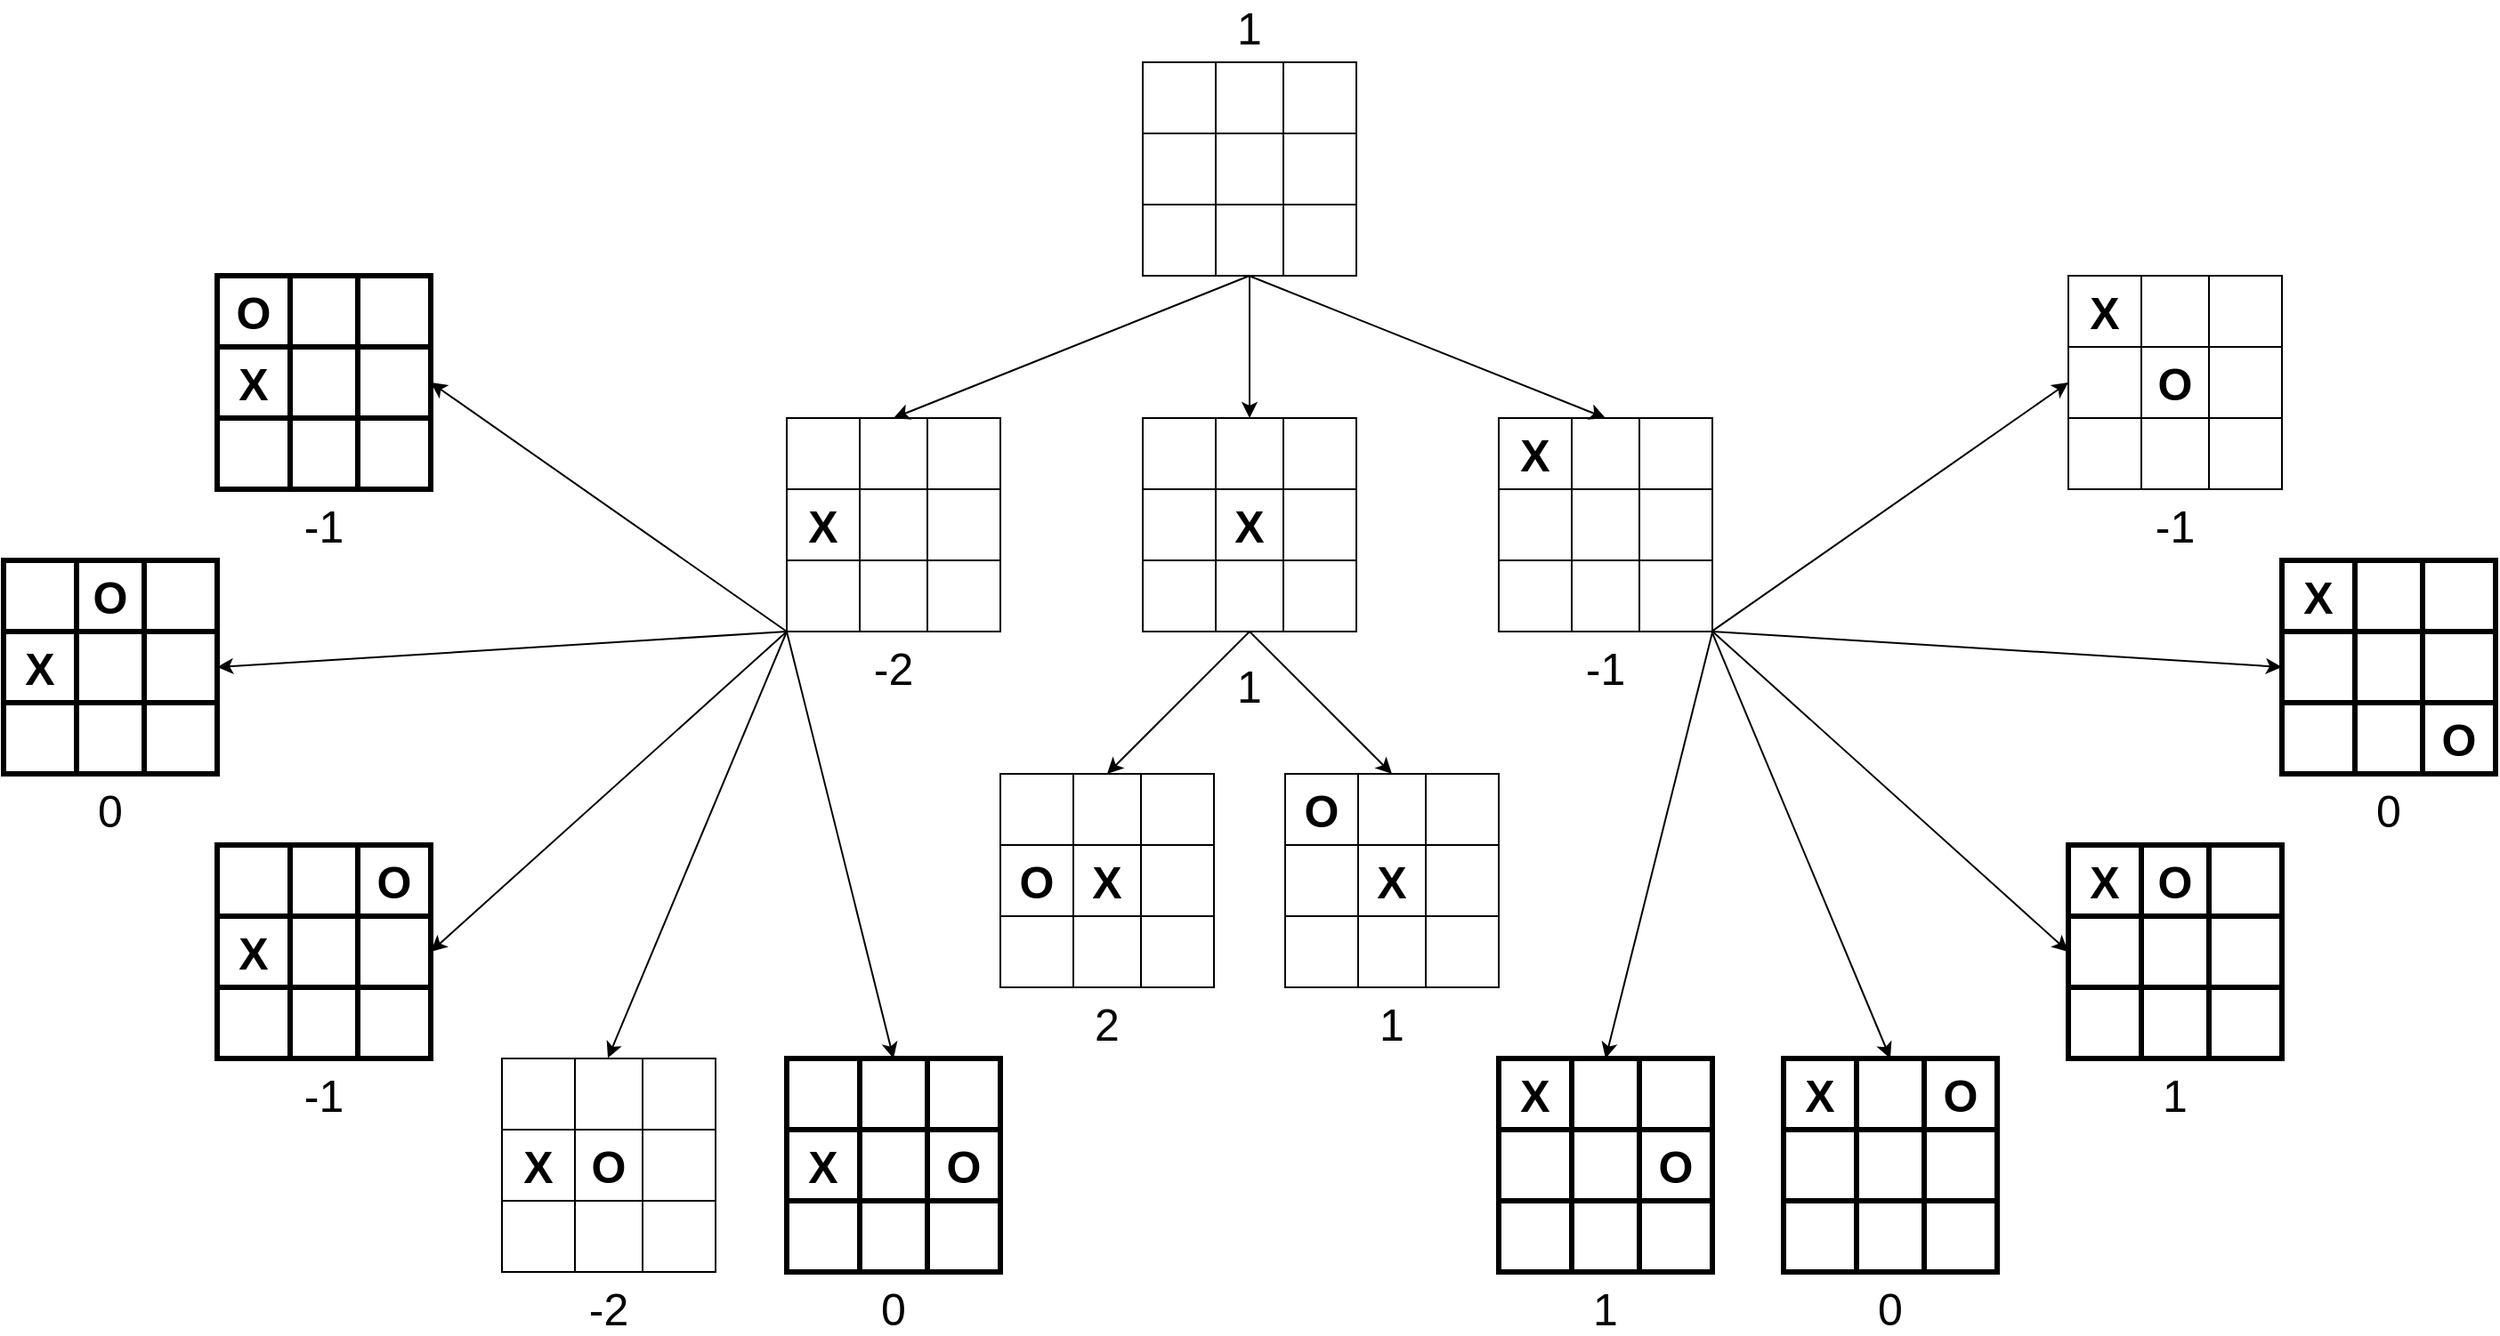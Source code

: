 <mxfile version="14.5.1" type="device"><diagram id="NEPusEDo18E6fXcGMtkZ" name="第 1 页"><mxGraphModel dx="1422" dy="822" grid="1" gridSize="10" guides="1" tooltips="1" connect="1" arrows="1" fold="1" page="1" pageScale="1" pageWidth="1654" pageHeight="2336" math="0" shadow="0"><root><mxCell id="0"/><mxCell id="1" parent="0"/><mxCell id="p6wyJV2W4uNBFFb3wBQm-80" value="" style="edgeStyle=orthogonalEdgeStyle;rounded=0;orthogonalLoop=1;jettySize=auto;html=1;" edge="1" parent="1" source="p6wyJV2W4uNBFFb3wBQm-1" target="p6wyJV2W4uNBFFb3wBQm-67"><mxGeometry relative="1" as="geometry"/></mxCell><mxCell id="p6wyJV2W4uNBFFb3wBQm-1" value="" style="shape=table;html=1;whiteSpace=wrap;startSize=0;container=1;collapsible=0;childLayout=tableLayout;" vertex="1" parent="1"><mxGeometry x="760" y="160" width="120" height="120" as="geometry"/></mxCell><mxCell id="p6wyJV2W4uNBFFb3wBQm-2" value="" style="shape=partialRectangle;html=1;whiteSpace=wrap;collapsible=0;dropTarget=0;pointerEvents=0;fillColor=none;top=0;left=0;bottom=0;right=0;points=[[0,0.5],[1,0.5]];portConstraint=eastwest;" vertex="1" parent="p6wyJV2W4uNBFFb3wBQm-1"><mxGeometry width="120" height="40" as="geometry"/></mxCell><mxCell id="p6wyJV2W4uNBFFb3wBQm-3" value="" style="shape=partialRectangle;html=1;whiteSpace=wrap;connectable=0;overflow=hidden;fillColor=none;top=0;left=0;bottom=0;right=0;" vertex="1" parent="p6wyJV2W4uNBFFb3wBQm-2"><mxGeometry width="41" height="40" as="geometry"/></mxCell><mxCell id="p6wyJV2W4uNBFFb3wBQm-4" value="" style="shape=partialRectangle;html=1;whiteSpace=wrap;connectable=0;overflow=hidden;fillColor=none;top=0;left=0;bottom=0;right=0;" vertex="1" parent="p6wyJV2W4uNBFFb3wBQm-2"><mxGeometry x="41" width="38" height="40" as="geometry"/></mxCell><mxCell id="p6wyJV2W4uNBFFb3wBQm-5" value="" style="shape=partialRectangle;html=1;whiteSpace=wrap;connectable=0;overflow=hidden;fillColor=none;top=0;left=0;bottom=0;right=0;" vertex="1" parent="p6wyJV2W4uNBFFb3wBQm-2"><mxGeometry x="79" width="41" height="40" as="geometry"/></mxCell><mxCell id="p6wyJV2W4uNBFFb3wBQm-6" value="" style="shape=partialRectangle;html=1;whiteSpace=wrap;collapsible=0;dropTarget=0;pointerEvents=0;fillColor=none;top=0;left=0;bottom=0;right=0;points=[[0,0.5],[1,0.5]];portConstraint=eastwest;" vertex="1" parent="p6wyJV2W4uNBFFb3wBQm-1"><mxGeometry y="40" width="120" height="40" as="geometry"/></mxCell><mxCell id="p6wyJV2W4uNBFFb3wBQm-7" value="" style="shape=partialRectangle;html=1;whiteSpace=wrap;connectable=0;overflow=hidden;fillColor=none;top=0;left=0;bottom=0;right=0;" vertex="1" parent="p6wyJV2W4uNBFFb3wBQm-6"><mxGeometry width="41" height="40" as="geometry"/></mxCell><mxCell id="p6wyJV2W4uNBFFb3wBQm-8" value="" style="shape=partialRectangle;html=1;whiteSpace=wrap;connectable=0;overflow=hidden;fillColor=none;top=0;left=0;bottom=0;right=0;" vertex="1" parent="p6wyJV2W4uNBFFb3wBQm-6"><mxGeometry x="41" width="38" height="40" as="geometry"/></mxCell><mxCell id="p6wyJV2W4uNBFFb3wBQm-9" value="" style="shape=partialRectangle;html=1;whiteSpace=wrap;connectable=0;overflow=hidden;fillColor=none;top=0;left=0;bottom=0;right=0;" vertex="1" parent="p6wyJV2W4uNBFFb3wBQm-6"><mxGeometry x="79" width="41" height="40" as="geometry"/></mxCell><mxCell id="p6wyJV2W4uNBFFb3wBQm-10" value="" style="shape=partialRectangle;html=1;whiteSpace=wrap;collapsible=0;dropTarget=0;pointerEvents=0;fillColor=none;top=0;left=0;bottom=0;right=0;points=[[0,0.5],[1,0.5]];portConstraint=eastwest;" vertex="1" parent="p6wyJV2W4uNBFFb3wBQm-1"><mxGeometry y="80" width="120" height="40" as="geometry"/></mxCell><mxCell id="p6wyJV2W4uNBFFb3wBQm-11" value="" style="shape=partialRectangle;html=1;whiteSpace=wrap;connectable=0;overflow=hidden;fillColor=none;top=0;left=0;bottom=0;right=0;" vertex="1" parent="p6wyJV2W4uNBFFb3wBQm-10"><mxGeometry width="41" height="40" as="geometry"/></mxCell><mxCell id="p6wyJV2W4uNBFFb3wBQm-12" value="" style="shape=partialRectangle;html=1;whiteSpace=wrap;connectable=0;overflow=hidden;fillColor=none;top=0;left=0;bottom=0;right=0;" vertex="1" parent="p6wyJV2W4uNBFFb3wBQm-10"><mxGeometry x="41" width="38" height="40" as="geometry"/></mxCell><mxCell id="p6wyJV2W4uNBFFb3wBQm-13" value="" style="shape=partialRectangle;html=1;whiteSpace=wrap;connectable=0;overflow=hidden;fillColor=none;top=0;left=0;bottom=0;right=0;" vertex="1" parent="p6wyJV2W4uNBFFb3wBQm-10"><mxGeometry x="79" width="41" height="40" as="geometry"/></mxCell><mxCell id="p6wyJV2W4uNBFFb3wBQm-27" value="" style="shape=table;html=1;whiteSpace=wrap;startSize=0;container=1;collapsible=0;childLayout=tableLayout;" vertex="1" parent="1"><mxGeometry x="960" y="360" width="120" height="120" as="geometry"/></mxCell><mxCell id="p6wyJV2W4uNBFFb3wBQm-28" value="" style="shape=partialRectangle;html=1;whiteSpace=wrap;collapsible=0;dropTarget=0;pointerEvents=0;fillColor=none;top=0;left=0;bottom=0;right=0;points=[[0,0.5],[1,0.5]];portConstraint=eastwest;" vertex="1" parent="p6wyJV2W4uNBFFb3wBQm-27"><mxGeometry width="120" height="40" as="geometry"/></mxCell><mxCell id="p6wyJV2W4uNBFFb3wBQm-29" value="&lt;font style=&quot;font-size: 25px&quot;&gt;&lt;b&gt;X&lt;/b&gt;&lt;/font&gt;" style="shape=partialRectangle;html=1;whiteSpace=wrap;connectable=0;overflow=hidden;fillColor=none;top=0;left=0;bottom=0;right=0;" vertex="1" parent="p6wyJV2W4uNBFFb3wBQm-28"><mxGeometry width="41" height="40" as="geometry"/></mxCell><mxCell id="p6wyJV2W4uNBFFb3wBQm-30" value="" style="shape=partialRectangle;html=1;whiteSpace=wrap;connectable=0;overflow=hidden;fillColor=none;top=0;left=0;bottom=0;right=0;" vertex="1" parent="p6wyJV2W4uNBFFb3wBQm-28"><mxGeometry x="41" width="38" height="40" as="geometry"/></mxCell><mxCell id="p6wyJV2W4uNBFFb3wBQm-31" value="" style="shape=partialRectangle;html=1;whiteSpace=wrap;connectable=0;overflow=hidden;fillColor=none;top=0;left=0;bottom=0;right=0;" vertex="1" parent="p6wyJV2W4uNBFFb3wBQm-28"><mxGeometry x="79" width="41" height="40" as="geometry"/></mxCell><mxCell id="p6wyJV2W4uNBFFb3wBQm-32" value="" style="shape=partialRectangle;html=1;whiteSpace=wrap;collapsible=0;dropTarget=0;pointerEvents=0;fillColor=none;top=0;left=0;bottom=0;right=0;points=[[0,0.5],[1,0.5]];portConstraint=eastwest;" vertex="1" parent="p6wyJV2W4uNBFFb3wBQm-27"><mxGeometry y="40" width="120" height="40" as="geometry"/></mxCell><mxCell id="p6wyJV2W4uNBFFb3wBQm-33" value="" style="shape=partialRectangle;html=1;whiteSpace=wrap;connectable=0;overflow=hidden;fillColor=none;top=0;left=0;bottom=0;right=0;" vertex="1" parent="p6wyJV2W4uNBFFb3wBQm-32"><mxGeometry width="41" height="40" as="geometry"/></mxCell><mxCell id="p6wyJV2W4uNBFFb3wBQm-34" value="" style="shape=partialRectangle;html=1;whiteSpace=wrap;connectable=0;overflow=hidden;fillColor=none;top=0;left=0;bottom=0;right=0;" vertex="1" parent="p6wyJV2W4uNBFFb3wBQm-32"><mxGeometry x="41" width="38" height="40" as="geometry"/></mxCell><mxCell id="p6wyJV2W4uNBFFb3wBQm-35" value="" style="shape=partialRectangle;html=1;whiteSpace=wrap;connectable=0;overflow=hidden;fillColor=none;top=0;left=0;bottom=0;right=0;" vertex="1" parent="p6wyJV2W4uNBFFb3wBQm-32"><mxGeometry x="79" width="41" height="40" as="geometry"/></mxCell><mxCell id="p6wyJV2W4uNBFFb3wBQm-36" value="" style="shape=partialRectangle;html=1;whiteSpace=wrap;collapsible=0;dropTarget=0;pointerEvents=0;fillColor=none;top=0;left=0;bottom=0;right=0;points=[[0,0.5],[1,0.5]];portConstraint=eastwest;" vertex="1" parent="p6wyJV2W4uNBFFb3wBQm-27"><mxGeometry y="80" width="120" height="40" as="geometry"/></mxCell><mxCell id="p6wyJV2W4uNBFFb3wBQm-37" value="" style="shape=partialRectangle;html=1;whiteSpace=wrap;connectable=0;overflow=hidden;fillColor=none;top=0;left=0;bottom=0;right=0;" vertex="1" parent="p6wyJV2W4uNBFFb3wBQm-36"><mxGeometry width="41" height="40" as="geometry"/></mxCell><mxCell id="p6wyJV2W4uNBFFb3wBQm-38" value="" style="shape=partialRectangle;html=1;whiteSpace=wrap;connectable=0;overflow=hidden;fillColor=none;top=0;left=0;bottom=0;right=0;" vertex="1" parent="p6wyJV2W4uNBFFb3wBQm-36"><mxGeometry x="41" width="38" height="40" as="geometry"/></mxCell><mxCell id="p6wyJV2W4uNBFFb3wBQm-39" value="" style="shape=partialRectangle;html=1;whiteSpace=wrap;connectable=0;overflow=hidden;fillColor=none;top=0;left=0;bottom=0;right=0;" vertex="1" parent="p6wyJV2W4uNBFFb3wBQm-36"><mxGeometry x="79" width="41" height="40" as="geometry"/></mxCell><mxCell id="p6wyJV2W4uNBFFb3wBQm-40" value="" style="shape=table;html=1;whiteSpace=wrap;startSize=0;container=1;collapsible=0;childLayout=tableLayout;fontSize=25;" vertex="1" parent="1"><mxGeometry x="560" y="360" width="120" height="120" as="geometry"/></mxCell><mxCell id="p6wyJV2W4uNBFFb3wBQm-41" value="" style="shape=partialRectangle;html=1;whiteSpace=wrap;collapsible=0;dropTarget=0;pointerEvents=0;fillColor=none;top=0;left=0;bottom=0;right=0;points=[[0,0.5],[1,0.5]];portConstraint=eastwest;" vertex="1" parent="p6wyJV2W4uNBFFb3wBQm-40"><mxGeometry width="120" height="40" as="geometry"/></mxCell><mxCell id="p6wyJV2W4uNBFFb3wBQm-42" value="" style="shape=partialRectangle;html=1;whiteSpace=wrap;connectable=0;overflow=hidden;fillColor=none;top=0;left=0;bottom=0;right=0;" vertex="1" parent="p6wyJV2W4uNBFFb3wBQm-41"><mxGeometry width="41" height="40" as="geometry"/></mxCell><mxCell id="p6wyJV2W4uNBFFb3wBQm-43" value="" style="shape=partialRectangle;html=1;whiteSpace=wrap;connectable=0;overflow=hidden;fillColor=none;top=0;left=0;bottom=0;right=0;" vertex="1" parent="p6wyJV2W4uNBFFb3wBQm-41"><mxGeometry x="41" width="38" height="40" as="geometry"/></mxCell><mxCell id="p6wyJV2W4uNBFFb3wBQm-44" value="" style="shape=partialRectangle;html=1;whiteSpace=wrap;connectable=0;overflow=hidden;fillColor=none;top=0;left=0;bottom=0;right=0;" vertex="1" parent="p6wyJV2W4uNBFFb3wBQm-41"><mxGeometry x="79" width="41" height="40" as="geometry"/></mxCell><mxCell id="p6wyJV2W4uNBFFb3wBQm-45" value="" style="shape=partialRectangle;html=1;whiteSpace=wrap;collapsible=0;dropTarget=0;pointerEvents=0;fillColor=none;top=0;left=0;bottom=0;right=0;points=[[0,0.5],[1,0.5]];portConstraint=eastwest;" vertex="1" parent="p6wyJV2W4uNBFFb3wBQm-40"><mxGeometry y="40" width="120" height="40" as="geometry"/></mxCell><mxCell id="p6wyJV2W4uNBFFb3wBQm-46" value="&lt;font style=&quot;font-size: 25px&quot;&gt;&lt;b&gt;X&lt;/b&gt;&lt;/font&gt;" style="shape=partialRectangle;html=1;whiteSpace=wrap;connectable=0;overflow=hidden;fillColor=none;top=0;left=0;bottom=0;right=0;" vertex="1" parent="p6wyJV2W4uNBFFb3wBQm-45"><mxGeometry width="41" height="40" as="geometry"/></mxCell><mxCell id="p6wyJV2W4uNBFFb3wBQm-47" value="" style="shape=partialRectangle;html=1;whiteSpace=wrap;connectable=0;overflow=hidden;fillColor=none;top=0;left=0;bottom=0;right=0;" vertex="1" parent="p6wyJV2W4uNBFFb3wBQm-45"><mxGeometry x="41" width="38" height="40" as="geometry"/></mxCell><mxCell id="p6wyJV2W4uNBFFb3wBQm-48" value="" style="shape=partialRectangle;html=1;whiteSpace=wrap;connectable=0;overflow=hidden;fillColor=none;top=0;left=0;bottom=0;right=0;" vertex="1" parent="p6wyJV2W4uNBFFb3wBQm-45"><mxGeometry x="79" width="41" height="40" as="geometry"/></mxCell><mxCell id="p6wyJV2W4uNBFFb3wBQm-49" value="" style="shape=partialRectangle;html=1;whiteSpace=wrap;collapsible=0;dropTarget=0;pointerEvents=0;fillColor=none;top=0;left=0;bottom=0;right=0;points=[[0,0.5],[1,0.5]];portConstraint=eastwest;" vertex="1" parent="p6wyJV2W4uNBFFb3wBQm-40"><mxGeometry y="80" width="120" height="40" as="geometry"/></mxCell><mxCell id="p6wyJV2W4uNBFFb3wBQm-50" value="" style="shape=partialRectangle;html=1;whiteSpace=wrap;connectable=0;overflow=hidden;fillColor=none;top=0;left=0;bottom=0;right=0;" vertex="1" parent="p6wyJV2W4uNBFFb3wBQm-49"><mxGeometry width="41" height="40" as="geometry"/></mxCell><mxCell id="p6wyJV2W4uNBFFb3wBQm-51" value="" style="shape=partialRectangle;html=1;whiteSpace=wrap;connectable=0;overflow=hidden;fillColor=none;top=0;left=0;bottom=0;right=0;" vertex="1" parent="p6wyJV2W4uNBFFb3wBQm-49"><mxGeometry x="41" width="38" height="40" as="geometry"/></mxCell><mxCell id="p6wyJV2W4uNBFFb3wBQm-52" value="" style="shape=partialRectangle;html=1;whiteSpace=wrap;connectable=0;overflow=hidden;fillColor=none;top=0;left=0;bottom=0;right=0;" vertex="1" parent="p6wyJV2W4uNBFFb3wBQm-49"><mxGeometry x="79" width="41" height="40" as="geometry"/></mxCell><mxCell id="p6wyJV2W4uNBFFb3wBQm-67" value="" style="shape=table;html=1;whiteSpace=wrap;startSize=0;container=1;collapsible=0;childLayout=tableLayout;fontSize=25;" vertex="1" parent="1"><mxGeometry x="760" y="360" width="120" height="120" as="geometry"/></mxCell><mxCell id="p6wyJV2W4uNBFFb3wBQm-68" value="" style="shape=partialRectangle;html=1;whiteSpace=wrap;collapsible=0;dropTarget=0;pointerEvents=0;fillColor=none;top=0;left=0;bottom=0;right=0;points=[[0,0.5],[1,0.5]];portConstraint=eastwest;" vertex="1" parent="p6wyJV2W4uNBFFb3wBQm-67"><mxGeometry width="120" height="40" as="geometry"/></mxCell><mxCell id="p6wyJV2W4uNBFFb3wBQm-69" value="" style="shape=partialRectangle;html=1;whiteSpace=wrap;connectable=0;overflow=hidden;fillColor=none;top=0;left=0;bottom=0;right=0;" vertex="1" parent="p6wyJV2W4uNBFFb3wBQm-68"><mxGeometry width="41" height="40" as="geometry"/></mxCell><mxCell id="p6wyJV2W4uNBFFb3wBQm-70" value="" style="shape=partialRectangle;html=1;whiteSpace=wrap;connectable=0;overflow=hidden;fillColor=none;top=0;left=0;bottom=0;right=0;" vertex="1" parent="p6wyJV2W4uNBFFb3wBQm-68"><mxGeometry x="41" width="38" height="40" as="geometry"/></mxCell><mxCell id="p6wyJV2W4uNBFFb3wBQm-71" value="" style="shape=partialRectangle;html=1;whiteSpace=wrap;connectable=0;overflow=hidden;fillColor=none;top=0;left=0;bottom=0;right=0;" vertex="1" parent="p6wyJV2W4uNBFFb3wBQm-68"><mxGeometry x="79" width="41" height="40" as="geometry"/></mxCell><mxCell id="p6wyJV2W4uNBFFb3wBQm-72" value="" style="shape=partialRectangle;html=1;whiteSpace=wrap;collapsible=0;dropTarget=0;pointerEvents=0;fillColor=none;top=0;left=0;bottom=0;right=0;points=[[0,0.5],[1,0.5]];portConstraint=eastwest;" vertex="1" parent="p6wyJV2W4uNBFFb3wBQm-67"><mxGeometry y="40" width="120" height="40" as="geometry"/></mxCell><mxCell id="p6wyJV2W4uNBFFb3wBQm-73" value="" style="shape=partialRectangle;html=1;whiteSpace=wrap;connectable=0;overflow=hidden;fillColor=none;top=0;left=0;bottom=0;right=0;" vertex="1" parent="p6wyJV2W4uNBFFb3wBQm-72"><mxGeometry width="41" height="40" as="geometry"/></mxCell><mxCell id="p6wyJV2W4uNBFFb3wBQm-74" value="&lt;b&gt;X&lt;/b&gt;" style="shape=partialRectangle;html=1;whiteSpace=wrap;connectable=0;overflow=hidden;fillColor=none;top=0;left=0;bottom=0;right=0;fontSize=25;" vertex="1" parent="p6wyJV2W4uNBFFb3wBQm-72"><mxGeometry x="41" width="38" height="40" as="geometry"/></mxCell><mxCell id="p6wyJV2W4uNBFFb3wBQm-75" value="" style="shape=partialRectangle;html=1;whiteSpace=wrap;connectable=0;overflow=hidden;fillColor=none;top=0;left=0;bottom=0;right=0;" vertex="1" parent="p6wyJV2W4uNBFFb3wBQm-72"><mxGeometry x="79" width="41" height="40" as="geometry"/></mxCell><mxCell id="p6wyJV2W4uNBFFb3wBQm-76" value="" style="shape=partialRectangle;html=1;whiteSpace=wrap;collapsible=0;dropTarget=0;pointerEvents=0;fillColor=none;top=0;left=0;bottom=0;right=0;points=[[0,0.5],[1,0.5]];portConstraint=eastwest;" vertex="1" parent="p6wyJV2W4uNBFFb3wBQm-67"><mxGeometry y="80" width="120" height="40" as="geometry"/></mxCell><mxCell id="p6wyJV2W4uNBFFb3wBQm-77" value="" style="shape=partialRectangle;html=1;whiteSpace=wrap;connectable=0;overflow=hidden;fillColor=none;top=0;left=0;bottom=0;right=0;" vertex="1" parent="p6wyJV2W4uNBFFb3wBQm-76"><mxGeometry width="41" height="40" as="geometry"/></mxCell><mxCell id="p6wyJV2W4uNBFFb3wBQm-78" value="" style="shape=partialRectangle;html=1;whiteSpace=wrap;connectable=0;overflow=hidden;fillColor=none;top=0;left=0;bottom=0;right=0;" vertex="1" parent="p6wyJV2W4uNBFFb3wBQm-76"><mxGeometry x="41" width="38" height="40" as="geometry"/></mxCell><mxCell id="p6wyJV2W4uNBFFb3wBQm-79" value="" style="shape=partialRectangle;html=1;whiteSpace=wrap;connectable=0;overflow=hidden;fillColor=none;top=0;left=0;bottom=0;right=0;" vertex="1" parent="p6wyJV2W4uNBFFb3wBQm-76"><mxGeometry x="79" width="41" height="40" as="geometry"/></mxCell><mxCell id="p6wyJV2W4uNBFFb3wBQm-81" value="" style="endArrow=classic;html=1;exitX=0.5;exitY=1;exitDx=0;exitDy=0;exitPerimeter=0;entryX=0.5;entryY=0;entryDx=0;entryDy=0;entryPerimeter=0;" edge="1" parent="1" source="p6wyJV2W4uNBFFb3wBQm-10" target="p6wyJV2W4uNBFFb3wBQm-41"><mxGeometry width="50" height="50" relative="1" as="geometry"><mxPoint x="800" y="330" as="sourcePoint"/><mxPoint x="630" y="330" as="targetPoint"/></mxGeometry></mxCell><mxCell id="p6wyJV2W4uNBFFb3wBQm-82" value="" style="endArrow=classic;html=1;entryX=0.5;entryY=0;entryDx=0;entryDy=0;entryPerimeter=0;exitX=0.497;exitY=1;exitDx=0;exitDy=0;exitPerimeter=0;" edge="1" parent="1" source="p6wyJV2W4uNBFFb3wBQm-10" target="p6wyJV2W4uNBFFb3wBQm-28"><mxGeometry width="50" height="50" relative="1" as="geometry"><mxPoint x="820" y="320" as="sourcePoint"/><mxPoint x="950" y="330" as="targetPoint"/></mxGeometry></mxCell><mxCell id="p6wyJV2W4uNBFFb3wBQm-83" value="" style="shape=table;html=1;whiteSpace=wrap;startSize=0;container=1;collapsible=0;childLayout=tableLayout;" vertex="1" parent="1"><mxGeometry x="680" y="560" width="120" height="120" as="geometry"/></mxCell><mxCell id="p6wyJV2W4uNBFFb3wBQm-84" value="" style="shape=partialRectangle;html=1;whiteSpace=wrap;collapsible=0;dropTarget=0;pointerEvents=0;fillColor=none;top=0;left=0;bottom=0;right=0;points=[[0,0.5],[1,0.5]];portConstraint=eastwest;" vertex="1" parent="p6wyJV2W4uNBFFb3wBQm-83"><mxGeometry width="120" height="40" as="geometry"/></mxCell><mxCell id="p6wyJV2W4uNBFFb3wBQm-85" value="" style="shape=partialRectangle;html=1;whiteSpace=wrap;connectable=0;overflow=hidden;fillColor=none;top=0;left=0;bottom=0;right=0;" vertex="1" parent="p6wyJV2W4uNBFFb3wBQm-84"><mxGeometry width="41" height="40" as="geometry"/></mxCell><mxCell id="p6wyJV2W4uNBFFb3wBQm-86" value="" style="shape=partialRectangle;html=1;whiteSpace=wrap;connectable=0;overflow=hidden;fillColor=none;top=0;left=0;bottom=0;right=0;" vertex="1" parent="p6wyJV2W4uNBFFb3wBQm-84"><mxGeometry x="41" width="38" height="40" as="geometry"/></mxCell><mxCell id="p6wyJV2W4uNBFFb3wBQm-87" value="" style="shape=partialRectangle;html=1;whiteSpace=wrap;connectable=0;overflow=hidden;fillColor=none;top=0;left=0;bottom=0;right=0;" vertex="1" parent="p6wyJV2W4uNBFFb3wBQm-84"><mxGeometry x="79" width="41" height="40" as="geometry"/></mxCell><mxCell id="p6wyJV2W4uNBFFb3wBQm-88" value="" style="shape=partialRectangle;html=1;whiteSpace=wrap;collapsible=0;dropTarget=0;pointerEvents=0;fillColor=none;top=0;left=0;bottom=0;right=0;points=[[0,0.5],[1,0.5]];portConstraint=eastwest;" vertex="1" parent="p6wyJV2W4uNBFFb3wBQm-83"><mxGeometry y="40" width="120" height="40" as="geometry"/></mxCell><mxCell id="p6wyJV2W4uNBFFb3wBQm-89" value="&lt;font style=&quot;font-size: 25px&quot;&gt;&lt;b&gt;O&lt;/b&gt;&lt;/font&gt;" style="shape=partialRectangle;html=1;whiteSpace=wrap;connectable=0;overflow=hidden;fillColor=none;top=0;left=0;bottom=0;right=0;" vertex="1" parent="p6wyJV2W4uNBFFb3wBQm-88"><mxGeometry width="41" height="40" as="geometry"/></mxCell><mxCell id="p6wyJV2W4uNBFFb3wBQm-90" value="&lt;b style=&quot;font-size: 25px&quot;&gt;X&lt;/b&gt;" style="shape=partialRectangle;html=1;whiteSpace=wrap;connectable=0;overflow=hidden;fillColor=none;top=0;left=0;bottom=0;right=0;" vertex="1" parent="p6wyJV2W4uNBFFb3wBQm-88"><mxGeometry x="41" width="38" height="40" as="geometry"/></mxCell><mxCell id="p6wyJV2W4uNBFFb3wBQm-91" value="" style="shape=partialRectangle;html=1;whiteSpace=wrap;connectable=0;overflow=hidden;fillColor=none;top=0;left=0;bottom=0;right=0;" vertex="1" parent="p6wyJV2W4uNBFFb3wBQm-88"><mxGeometry x="79" width="41" height="40" as="geometry"/></mxCell><mxCell id="p6wyJV2W4uNBFFb3wBQm-92" value="" style="shape=partialRectangle;html=1;whiteSpace=wrap;collapsible=0;dropTarget=0;pointerEvents=0;fillColor=none;top=0;left=0;bottom=0;right=0;points=[[0,0.5],[1,0.5]];portConstraint=eastwest;" vertex="1" parent="p6wyJV2W4uNBFFb3wBQm-83"><mxGeometry y="80" width="120" height="40" as="geometry"/></mxCell><mxCell id="p6wyJV2W4uNBFFb3wBQm-93" value="" style="shape=partialRectangle;html=1;whiteSpace=wrap;connectable=0;overflow=hidden;fillColor=none;top=0;left=0;bottom=0;right=0;" vertex="1" parent="p6wyJV2W4uNBFFb3wBQm-92"><mxGeometry width="41" height="40" as="geometry"/></mxCell><mxCell id="p6wyJV2W4uNBFFb3wBQm-94" value="" style="shape=partialRectangle;html=1;whiteSpace=wrap;connectable=0;overflow=hidden;fillColor=none;top=0;left=0;bottom=0;right=0;" vertex="1" parent="p6wyJV2W4uNBFFb3wBQm-92"><mxGeometry x="41" width="38" height="40" as="geometry"/></mxCell><mxCell id="p6wyJV2W4uNBFFb3wBQm-95" value="" style="shape=partialRectangle;html=1;whiteSpace=wrap;connectable=0;overflow=hidden;fillColor=none;top=0;left=0;bottom=0;right=0;" vertex="1" parent="p6wyJV2W4uNBFFb3wBQm-92"><mxGeometry x="79" width="41" height="40" as="geometry"/></mxCell><mxCell id="p6wyJV2W4uNBFFb3wBQm-97" value="" style="shape=table;html=1;whiteSpace=wrap;startSize=0;container=1;collapsible=0;childLayout=tableLayout;" vertex="1" parent="1"><mxGeometry x="840" y="560" width="120" height="120" as="geometry"/></mxCell><mxCell id="p6wyJV2W4uNBFFb3wBQm-98" value="" style="shape=partialRectangle;html=1;whiteSpace=wrap;collapsible=0;dropTarget=0;pointerEvents=0;fillColor=none;top=0;left=0;bottom=0;right=0;points=[[0,0.5],[1,0.5]];portConstraint=eastwest;" vertex="1" parent="p6wyJV2W4uNBFFb3wBQm-97"><mxGeometry width="120" height="40" as="geometry"/></mxCell><mxCell id="p6wyJV2W4uNBFFb3wBQm-99" value="&lt;b style=&quot;font-size: 25px&quot;&gt;O&lt;/b&gt;" style="shape=partialRectangle;html=1;whiteSpace=wrap;connectable=0;overflow=hidden;fillColor=none;top=0;left=0;bottom=0;right=0;" vertex="1" parent="p6wyJV2W4uNBFFb3wBQm-98"><mxGeometry width="41" height="40" as="geometry"/></mxCell><mxCell id="p6wyJV2W4uNBFFb3wBQm-100" value="" style="shape=partialRectangle;html=1;whiteSpace=wrap;connectable=0;overflow=hidden;fillColor=none;top=0;left=0;bottom=0;right=0;" vertex="1" parent="p6wyJV2W4uNBFFb3wBQm-98"><mxGeometry x="41" width="38" height="40" as="geometry"/></mxCell><mxCell id="p6wyJV2W4uNBFFb3wBQm-101" value="" style="shape=partialRectangle;html=1;whiteSpace=wrap;connectable=0;overflow=hidden;fillColor=none;top=0;left=0;bottom=0;right=0;" vertex="1" parent="p6wyJV2W4uNBFFb3wBQm-98"><mxGeometry x="79" width="41" height="40" as="geometry"/></mxCell><mxCell id="p6wyJV2W4uNBFFb3wBQm-102" value="" style="shape=partialRectangle;html=1;whiteSpace=wrap;collapsible=0;dropTarget=0;pointerEvents=0;fillColor=none;top=0;left=0;bottom=0;right=0;points=[[0,0.5],[1,0.5]];portConstraint=eastwest;" vertex="1" parent="p6wyJV2W4uNBFFb3wBQm-97"><mxGeometry y="40" width="120" height="40" as="geometry"/></mxCell><mxCell id="p6wyJV2W4uNBFFb3wBQm-103" value="" style="shape=partialRectangle;html=1;whiteSpace=wrap;connectable=0;overflow=hidden;fillColor=none;top=0;left=0;bottom=0;right=0;" vertex="1" parent="p6wyJV2W4uNBFFb3wBQm-102"><mxGeometry width="41" height="40" as="geometry"/></mxCell><mxCell id="p6wyJV2W4uNBFFb3wBQm-104" value="&lt;b style=&quot;font-size: 25px&quot;&gt;X&lt;/b&gt;" style="shape=partialRectangle;html=1;whiteSpace=wrap;connectable=0;overflow=hidden;fillColor=none;top=0;left=0;bottom=0;right=0;" vertex="1" parent="p6wyJV2W4uNBFFb3wBQm-102"><mxGeometry x="41" width="38" height="40" as="geometry"/></mxCell><mxCell id="p6wyJV2W4uNBFFb3wBQm-105" value="" style="shape=partialRectangle;html=1;whiteSpace=wrap;connectable=0;overflow=hidden;fillColor=none;top=0;left=0;bottom=0;right=0;" vertex="1" parent="p6wyJV2W4uNBFFb3wBQm-102"><mxGeometry x="79" width="41" height="40" as="geometry"/></mxCell><mxCell id="p6wyJV2W4uNBFFb3wBQm-106" value="" style="shape=partialRectangle;html=1;whiteSpace=wrap;collapsible=0;dropTarget=0;pointerEvents=0;fillColor=none;top=0;left=0;bottom=0;right=0;points=[[0,0.5],[1,0.5]];portConstraint=eastwest;" vertex="1" parent="p6wyJV2W4uNBFFb3wBQm-97"><mxGeometry y="80" width="120" height="40" as="geometry"/></mxCell><mxCell id="p6wyJV2W4uNBFFb3wBQm-107" value="" style="shape=partialRectangle;html=1;whiteSpace=wrap;connectable=0;overflow=hidden;fillColor=none;top=0;left=0;bottom=0;right=0;" vertex="1" parent="p6wyJV2W4uNBFFb3wBQm-106"><mxGeometry width="41" height="40" as="geometry"/></mxCell><mxCell id="p6wyJV2W4uNBFFb3wBQm-108" value="" style="shape=partialRectangle;html=1;whiteSpace=wrap;connectable=0;overflow=hidden;fillColor=none;top=0;left=0;bottom=0;right=0;" vertex="1" parent="p6wyJV2W4uNBFFb3wBQm-106"><mxGeometry x="41" width="38" height="40" as="geometry"/></mxCell><mxCell id="p6wyJV2W4uNBFFb3wBQm-109" value="" style="shape=partialRectangle;html=1;whiteSpace=wrap;connectable=0;overflow=hidden;fillColor=none;top=0;left=0;bottom=0;right=0;" vertex="1" parent="p6wyJV2W4uNBFFb3wBQm-106"><mxGeometry x="79" width="41" height="40" as="geometry"/></mxCell><mxCell id="p6wyJV2W4uNBFFb3wBQm-111" value="" style="endArrow=classic;html=1;exitX=0.5;exitY=1;exitDx=0;exitDy=0;exitPerimeter=0;entryX=0.5;entryY=0;entryDx=0;entryDy=0;entryPerimeter=0;" edge="1" parent="1" source="p6wyJV2W4uNBFFb3wBQm-76" target="p6wyJV2W4uNBFFb3wBQm-84"><mxGeometry width="50" height="50" relative="1" as="geometry"><mxPoint x="820" y="540" as="sourcePoint"/><mxPoint x="870" y="490" as="targetPoint"/></mxGeometry></mxCell><mxCell id="p6wyJV2W4uNBFFb3wBQm-112" value="" style="endArrow=classic;html=1;entryX=0.5;entryY=0;entryDx=0;entryDy=0;entryPerimeter=0;" edge="1" parent="1" target="p6wyJV2W4uNBFFb3wBQm-98"><mxGeometry width="50" height="50" relative="1" as="geometry"><mxPoint x="820" y="480" as="sourcePoint"/><mxPoint x="910" y="490" as="targetPoint"/></mxGeometry></mxCell><mxCell id="p6wyJV2W4uNBFFb3wBQm-113" value="" style="shape=table;html=1;whiteSpace=wrap;startSize=0;container=1;collapsible=0;childLayout=tableLayout;strokeWidth=3;" vertex="1" parent="1"><mxGeometry x="120" y="440" width="120" height="120" as="geometry"/></mxCell><mxCell id="p6wyJV2W4uNBFFb3wBQm-114" value="" style="shape=partialRectangle;html=1;whiteSpace=wrap;collapsible=0;dropTarget=0;pointerEvents=0;fillColor=none;top=0;left=0;bottom=0;right=0;points=[[0,0.5],[1,0.5]];portConstraint=eastwest;" vertex="1" parent="p6wyJV2W4uNBFFb3wBQm-113"><mxGeometry width="120" height="40" as="geometry"/></mxCell><mxCell id="p6wyJV2W4uNBFFb3wBQm-115" value="" style="shape=partialRectangle;html=1;whiteSpace=wrap;connectable=0;overflow=hidden;fillColor=none;top=0;left=0;bottom=0;right=0;" vertex="1" parent="p6wyJV2W4uNBFFb3wBQm-114"><mxGeometry width="41" height="40" as="geometry"/></mxCell><mxCell id="p6wyJV2W4uNBFFb3wBQm-116" value="&lt;b style=&quot;font-size: 25px&quot;&gt;O&lt;/b&gt;" style="shape=partialRectangle;html=1;whiteSpace=wrap;connectable=0;overflow=hidden;fillColor=none;top=0;left=0;bottom=0;right=0;" vertex="1" parent="p6wyJV2W4uNBFFb3wBQm-114"><mxGeometry x="41" width="38" height="40" as="geometry"/></mxCell><mxCell id="p6wyJV2W4uNBFFb3wBQm-117" value="" style="shape=partialRectangle;html=1;whiteSpace=wrap;connectable=0;overflow=hidden;fillColor=none;top=0;left=0;bottom=0;right=0;" vertex="1" parent="p6wyJV2W4uNBFFb3wBQm-114"><mxGeometry x="79" width="41" height="40" as="geometry"/></mxCell><mxCell id="p6wyJV2W4uNBFFb3wBQm-118" value="" style="shape=partialRectangle;html=1;whiteSpace=wrap;collapsible=0;dropTarget=0;pointerEvents=0;fillColor=none;top=0;left=0;bottom=0;right=0;points=[[0,0.5],[1,0.5]];portConstraint=eastwest;" vertex="1" parent="p6wyJV2W4uNBFFb3wBQm-113"><mxGeometry y="40" width="120" height="40" as="geometry"/></mxCell><mxCell id="p6wyJV2W4uNBFFb3wBQm-119" value="&lt;b style=&quot;font-size: 25px&quot;&gt;X&lt;/b&gt;" style="shape=partialRectangle;html=1;whiteSpace=wrap;connectable=0;overflow=hidden;fillColor=none;top=0;left=0;bottom=0;right=0;" vertex="1" parent="p6wyJV2W4uNBFFb3wBQm-118"><mxGeometry width="41" height="40" as="geometry"/></mxCell><mxCell id="p6wyJV2W4uNBFFb3wBQm-120" value="" style="shape=partialRectangle;html=1;whiteSpace=wrap;connectable=0;overflow=hidden;fillColor=none;top=0;left=0;bottom=0;right=0;" vertex="1" parent="p6wyJV2W4uNBFFb3wBQm-118"><mxGeometry x="41" width="38" height="40" as="geometry"/></mxCell><mxCell id="p6wyJV2W4uNBFFb3wBQm-121" value="" style="shape=partialRectangle;html=1;whiteSpace=wrap;connectable=0;overflow=hidden;fillColor=none;top=0;left=0;bottom=0;right=0;" vertex="1" parent="p6wyJV2W4uNBFFb3wBQm-118"><mxGeometry x="79" width="41" height="40" as="geometry"/></mxCell><mxCell id="p6wyJV2W4uNBFFb3wBQm-122" value="" style="shape=partialRectangle;html=1;whiteSpace=wrap;collapsible=0;dropTarget=0;pointerEvents=0;fillColor=none;top=0;left=0;bottom=0;right=0;points=[[0,0.5],[1,0.5]];portConstraint=eastwest;" vertex="1" parent="p6wyJV2W4uNBFFb3wBQm-113"><mxGeometry y="80" width="120" height="40" as="geometry"/></mxCell><mxCell id="p6wyJV2W4uNBFFb3wBQm-123" value="" style="shape=partialRectangle;html=1;whiteSpace=wrap;connectable=0;overflow=hidden;fillColor=none;top=0;left=0;bottom=0;right=0;" vertex="1" parent="p6wyJV2W4uNBFFb3wBQm-122"><mxGeometry width="41" height="40" as="geometry"/></mxCell><mxCell id="p6wyJV2W4uNBFFb3wBQm-124" value="" style="shape=partialRectangle;html=1;whiteSpace=wrap;connectable=0;overflow=hidden;fillColor=none;top=0;left=0;bottom=0;right=0;" vertex="1" parent="p6wyJV2W4uNBFFb3wBQm-122"><mxGeometry x="41" width="38" height="40" as="geometry"/></mxCell><mxCell id="p6wyJV2W4uNBFFb3wBQm-125" value="" style="shape=partialRectangle;html=1;whiteSpace=wrap;connectable=0;overflow=hidden;fillColor=none;top=0;left=0;bottom=0;right=0;" vertex="1" parent="p6wyJV2W4uNBFFb3wBQm-122"><mxGeometry x="79" width="41" height="40" as="geometry"/></mxCell><mxCell id="p6wyJV2W4uNBFFb3wBQm-126" value="" style="shape=table;html=1;whiteSpace=wrap;startSize=0;container=1;collapsible=0;childLayout=tableLayout;strokeWidth=3;" vertex="1" parent="1"><mxGeometry x="240" y="600" width="120" height="120" as="geometry"/></mxCell><mxCell id="p6wyJV2W4uNBFFb3wBQm-127" value="" style="shape=partialRectangle;html=1;whiteSpace=wrap;collapsible=0;dropTarget=0;pointerEvents=0;fillColor=none;top=0;left=0;bottom=0;right=0;points=[[0,0.5],[1,0.5]];portConstraint=eastwest;" vertex="1" parent="p6wyJV2W4uNBFFb3wBQm-126"><mxGeometry width="120" height="40" as="geometry"/></mxCell><mxCell id="p6wyJV2W4uNBFFb3wBQm-128" value="" style="shape=partialRectangle;html=1;whiteSpace=wrap;connectable=0;overflow=hidden;fillColor=none;top=0;left=0;bottom=0;right=0;" vertex="1" parent="p6wyJV2W4uNBFFb3wBQm-127"><mxGeometry width="41" height="40" as="geometry"/></mxCell><mxCell id="p6wyJV2W4uNBFFb3wBQm-129" value="" style="shape=partialRectangle;html=1;whiteSpace=wrap;connectable=0;overflow=hidden;fillColor=none;top=0;left=0;bottom=0;right=0;" vertex="1" parent="p6wyJV2W4uNBFFb3wBQm-127"><mxGeometry x="41" width="38" height="40" as="geometry"/></mxCell><mxCell id="p6wyJV2W4uNBFFb3wBQm-130" value="&lt;b style=&quot;font-size: 25px&quot;&gt;O&lt;/b&gt;" style="shape=partialRectangle;html=1;whiteSpace=wrap;connectable=0;overflow=hidden;fillColor=none;top=0;left=0;bottom=0;right=0;" vertex="1" parent="p6wyJV2W4uNBFFb3wBQm-127"><mxGeometry x="79" width="41" height="40" as="geometry"/></mxCell><mxCell id="p6wyJV2W4uNBFFb3wBQm-131" value="" style="shape=partialRectangle;html=1;whiteSpace=wrap;collapsible=0;dropTarget=0;pointerEvents=0;fillColor=none;top=0;left=0;bottom=0;right=0;points=[[0,0.5],[1,0.5]];portConstraint=eastwest;" vertex="1" parent="p6wyJV2W4uNBFFb3wBQm-126"><mxGeometry y="40" width="120" height="40" as="geometry"/></mxCell><mxCell id="p6wyJV2W4uNBFFb3wBQm-132" value="&lt;b style=&quot;font-size: 25px&quot;&gt;X&lt;/b&gt;" style="shape=partialRectangle;html=1;whiteSpace=wrap;connectable=0;overflow=hidden;fillColor=none;top=0;left=0;bottom=0;right=0;" vertex="1" parent="p6wyJV2W4uNBFFb3wBQm-131"><mxGeometry width="41" height="40" as="geometry"/></mxCell><mxCell id="p6wyJV2W4uNBFFb3wBQm-133" value="" style="shape=partialRectangle;html=1;whiteSpace=wrap;connectable=0;overflow=hidden;fillColor=none;top=0;left=0;bottom=0;right=0;" vertex="1" parent="p6wyJV2W4uNBFFb3wBQm-131"><mxGeometry x="41" width="38" height="40" as="geometry"/></mxCell><mxCell id="p6wyJV2W4uNBFFb3wBQm-134" value="" style="shape=partialRectangle;html=1;whiteSpace=wrap;connectable=0;overflow=hidden;fillColor=none;top=0;left=0;bottom=0;right=0;" vertex="1" parent="p6wyJV2W4uNBFFb3wBQm-131"><mxGeometry x="79" width="41" height="40" as="geometry"/></mxCell><mxCell id="p6wyJV2W4uNBFFb3wBQm-135" value="" style="shape=partialRectangle;html=1;whiteSpace=wrap;collapsible=0;dropTarget=0;pointerEvents=0;fillColor=none;top=0;left=0;bottom=0;right=0;points=[[0,0.5],[1,0.5]];portConstraint=eastwest;" vertex="1" parent="p6wyJV2W4uNBFFb3wBQm-126"><mxGeometry y="80" width="120" height="40" as="geometry"/></mxCell><mxCell id="p6wyJV2W4uNBFFb3wBQm-136" value="" style="shape=partialRectangle;html=1;whiteSpace=wrap;connectable=0;overflow=hidden;fillColor=none;top=0;left=0;bottom=0;right=0;" vertex="1" parent="p6wyJV2W4uNBFFb3wBQm-135"><mxGeometry width="41" height="40" as="geometry"/></mxCell><mxCell id="p6wyJV2W4uNBFFb3wBQm-137" value="" style="shape=partialRectangle;html=1;whiteSpace=wrap;connectable=0;overflow=hidden;fillColor=none;top=0;left=0;bottom=0;right=0;" vertex="1" parent="p6wyJV2W4uNBFFb3wBQm-135"><mxGeometry x="41" width="38" height="40" as="geometry"/></mxCell><mxCell id="p6wyJV2W4uNBFFb3wBQm-138" value="" style="shape=partialRectangle;html=1;whiteSpace=wrap;connectable=0;overflow=hidden;fillColor=none;top=0;left=0;bottom=0;right=0;" vertex="1" parent="p6wyJV2W4uNBFFb3wBQm-135"><mxGeometry x="79" width="41" height="40" as="geometry"/></mxCell><mxCell id="p6wyJV2W4uNBFFb3wBQm-139" value="" style="shape=table;html=1;whiteSpace=wrap;startSize=0;container=1;collapsible=0;childLayout=tableLayout;" vertex="1" parent="1"><mxGeometry x="400" y="720" width="120" height="120" as="geometry"/></mxCell><mxCell id="p6wyJV2W4uNBFFb3wBQm-140" value="" style="shape=partialRectangle;html=1;whiteSpace=wrap;collapsible=0;dropTarget=0;pointerEvents=0;fillColor=none;top=0;left=0;bottom=0;right=0;points=[[0,0.5],[1,0.5]];portConstraint=eastwest;" vertex="1" parent="p6wyJV2W4uNBFFb3wBQm-139"><mxGeometry width="120" height="40" as="geometry"/></mxCell><mxCell id="p6wyJV2W4uNBFFb3wBQm-141" value="" style="shape=partialRectangle;html=1;whiteSpace=wrap;connectable=0;overflow=hidden;fillColor=none;top=0;left=0;bottom=0;right=0;" vertex="1" parent="p6wyJV2W4uNBFFb3wBQm-140"><mxGeometry width="41" height="40" as="geometry"/></mxCell><mxCell id="p6wyJV2W4uNBFFb3wBQm-142" value="" style="shape=partialRectangle;html=1;whiteSpace=wrap;connectable=0;overflow=hidden;fillColor=none;top=0;left=0;bottom=0;right=0;" vertex="1" parent="p6wyJV2W4uNBFFb3wBQm-140"><mxGeometry x="41" width="38" height="40" as="geometry"/></mxCell><mxCell id="p6wyJV2W4uNBFFb3wBQm-143" value="" style="shape=partialRectangle;html=1;whiteSpace=wrap;connectable=0;overflow=hidden;fillColor=none;top=0;left=0;bottom=0;right=0;" vertex="1" parent="p6wyJV2W4uNBFFb3wBQm-140"><mxGeometry x="79" width="41" height="40" as="geometry"/></mxCell><mxCell id="p6wyJV2W4uNBFFb3wBQm-144" value="" style="shape=partialRectangle;html=1;whiteSpace=wrap;collapsible=0;dropTarget=0;pointerEvents=0;fillColor=none;top=0;left=0;bottom=0;right=0;points=[[0,0.5],[1,0.5]];portConstraint=eastwest;" vertex="1" parent="p6wyJV2W4uNBFFb3wBQm-139"><mxGeometry y="40" width="120" height="40" as="geometry"/></mxCell><mxCell id="p6wyJV2W4uNBFFb3wBQm-145" value="&lt;b style=&quot;font-size: 25px&quot;&gt;X&lt;/b&gt;" style="shape=partialRectangle;html=1;whiteSpace=wrap;connectable=0;overflow=hidden;fillColor=none;top=0;left=0;bottom=0;right=0;" vertex="1" parent="p6wyJV2W4uNBFFb3wBQm-144"><mxGeometry width="41" height="40" as="geometry"/></mxCell><mxCell id="p6wyJV2W4uNBFFb3wBQm-146" value="&lt;b style=&quot;font-size: 25px&quot;&gt;O&lt;/b&gt;" style="shape=partialRectangle;html=1;whiteSpace=wrap;connectable=0;overflow=hidden;fillColor=none;top=0;left=0;bottom=0;right=0;" vertex="1" parent="p6wyJV2W4uNBFFb3wBQm-144"><mxGeometry x="41" width="38" height="40" as="geometry"/></mxCell><mxCell id="p6wyJV2W4uNBFFb3wBQm-147" value="" style="shape=partialRectangle;html=1;whiteSpace=wrap;connectable=0;overflow=hidden;fillColor=none;top=0;left=0;bottom=0;right=0;" vertex="1" parent="p6wyJV2W4uNBFFb3wBQm-144"><mxGeometry x="79" width="41" height="40" as="geometry"/></mxCell><mxCell id="p6wyJV2W4uNBFFb3wBQm-148" value="" style="shape=partialRectangle;html=1;whiteSpace=wrap;collapsible=0;dropTarget=0;pointerEvents=0;fillColor=none;top=0;left=0;bottom=0;right=0;points=[[0,0.5],[1,0.5]];portConstraint=eastwest;" vertex="1" parent="p6wyJV2W4uNBFFb3wBQm-139"><mxGeometry y="80" width="120" height="40" as="geometry"/></mxCell><mxCell id="p6wyJV2W4uNBFFb3wBQm-149" value="" style="shape=partialRectangle;html=1;whiteSpace=wrap;connectable=0;overflow=hidden;fillColor=none;top=0;left=0;bottom=0;right=0;" vertex="1" parent="p6wyJV2W4uNBFFb3wBQm-148"><mxGeometry width="41" height="40" as="geometry"/></mxCell><mxCell id="p6wyJV2W4uNBFFb3wBQm-150" value="" style="shape=partialRectangle;html=1;whiteSpace=wrap;connectable=0;overflow=hidden;fillColor=none;top=0;left=0;bottom=0;right=0;" vertex="1" parent="p6wyJV2W4uNBFFb3wBQm-148"><mxGeometry x="41" width="38" height="40" as="geometry"/></mxCell><mxCell id="p6wyJV2W4uNBFFb3wBQm-151" value="" style="shape=partialRectangle;html=1;whiteSpace=wrap;connectable=0;overflow=hidden;fillColor=none;top=0;left=0;bottom=0;right=0;" vertex="1" parent="p6wyJV2W4uNBFFb3wBQm-148"><mxGeometry x="79" width="41" height="40" as="geometry"/></mxCell><mxCell id="p6wyJV2W4uNBFFb3wBQm-152" value="" style="shape=table;html=1;whiteSpace=wrap;startSize=0;container=1;collapsible=0;childLayout=tableLayout;strokeWidth=3;" vertex="1" parent="1"><mxGeometry x="560" y="720" width="120" height="120" as="geometry"/></mxCell><mxCell id="p6wyJV2W4uNBFFb3wBQm-153" value="" style="shape=partialRectangle;html=1;whiteSpace=wrap;collapsible=0;dropTarget=0;pointerEvents=0;fillColor=none;top=0;left=0;bottom=0;right=0;points=[[0,0.5],[1,0.5]];portConstraint=eastwest;" vertex="1" parent="p6wyJV2W4uNBFFb3wBQm-152"><mxGeometry width="120" height="40" as="geometry"/></mxCell><mxCell id="p6wyJV2W4uNBFFb3wBQm-154" value="" style="shape=partialRectangle;html=1;whiteSpace=wrap;connectable=0;overflow=hidden;fillColor=none;top=0;left=0;bottom=0;right=0;" vertex="1" parent="p6wyJV2W4uNBFFb3wBQm-153"><mxGeometry width="41" height="40" as="geometry"/></mxCell><mxCell id="p6wyJV2W4uNBFFb3wBQm-155" value="" style="shape=partialRectangle;html=1;whiteSpace=wrap;connectable=0;overflow=hidden;fillColor=none;top=0;left=0;bottom=0;right=0;" vertex="1" parent="p6wyJV2W4uNBFFb3wBQm-153"><mxGeometry x="41" width="38" height="40" as="geometry"/></mxCell><mxCell id="p6wyJV2W4uNBFFb3wBQm-156" value="" style="shape=partialRectangle;html=1;whiteSpace=wrap;connectable=0;overflow=hidden;fillColor=none;top=0;left=0;bottom=0;right=0;" vertex="1" parent="p6wyJV2W4uNBFFb3wBQm-153"><mxGeometry x="79" width="41" height="40" as="geometry"/></mxCell><mxCell id="p6wyJV2W4uNBFFb3wBQm-157" value="" style="shape=partialRectangle;html=1;whiteSpace=wrap;collapsible=0;dropTarget=0;pointerEvents=0;fillColor=none;top=0;left=0;bottom=0;right=0;points=[[0,0.5],[1,0.5]];portConstraint=eastwest;" vertex="1" parent="p6wyJV2W4uNBFFb3wBQm-152"><mxGeometry y="40" width="120" height="40" as="geometry"/></mxCell><mxCell id="p6wyJV2W4uNBFFb3wBQm-158" value="&lt;b style=&quot;font-size: 25px&quot;&gt;X&lt;/b&gt;" style="shape=partialRectangle;html=1;whiteSpace=wrap;connectable=0;overflow=hidden;fillColor=none;top=0;left=0;bottom=0;right=0;" vertex="1" parent="p6wyJV2W4uNBFFb3wBQm-157"><mxGeometry width="41" height="40" as="geometry"/></mxCell><mxCell id="p6wyJV2W4uNBFFb3wBQm-159" value="" style="shape=partialRectangle;html=1;whiteSpace=wrap;connectable=0;overflow=hidden;fillColor=none;top=0;left=0;bottom=0;right=0;" vertex="1" parent="p6wyJV2W4uNBFFb3wBQm-157"><mxGeometry x="41" width="38" height="40" as="geometry"/></mxCell><mxCell id="p6wyJV2W4uNBFFb3wBQm-160" value="&lt;b style=&quot;font-size: 25px&quot;&gt;O&lt;/b&gt;" style="shape=partialRectangle;html=1;whiteSpace=wrap;connectable=0;overflow=hidden;fillColor=none;top=0;left=0;bottom=0;right=0;" vertex="1" parent="p6wyJV2W4uNBFFb3wBQm-157"><mxGeometry x="79" width="41" height="40" as="geometry"/></mxCell><mxCell id="p6wyJV2W4uNBFFb3wBQm-161" value="" style="shape=partialRectangle;html=1;whiteSpace=wrap;collapsible=0;dropTarget=0;pointerEvents=0;fillColor=none;top=0;left=0;bottom=0;right=0;points=[[0,0.5],[1,0.5]];portConstraint=eastwest;" vertex="1" parent="p6wyJV2W4uNBFFb3wBQm-152"><mxGeometry y="80" width="120" height="40" as="geometry"/></mxCell><mxCell id="p6wyJV2W4uNBFFb3wBQm-162" value="" style="shape=partialRectangle;html=1;whiteSpace=wrap;connectable=0;overflow=hidden;fillColor=none;top=0;left=0;bottom=0;right=0;" vertex="1" parent="p6wyJV2W4uNBFFb3wBQm-161"><mxGeometry width="41" height="40" as="geometry"/></mxCell><mxCell id="p6wyJV2W4uNBFFb3wBQm-163" value="" style="shape=partialRectangle;html=1;whiteSpace=wrap;connectable=0;overflow=hidden;fillColor=none;top=0;left=0;bottom=0;right=0;" vertex="1" parent="p6wyJV2W4uNBFFb3wBQm-161"><mxGeometry x="41" width="38" height="40" as="geometry"/></mxCell><mxCell id="p6wyJV2W4uNBFFb3wBQm-164" value="" style="shape=partialRectangle;html=1;whiteSpace=wrap;connectable=0;overflow=hidden;fillColor=none;top=0;left=0;bottom=0;right=0;" vertex="1" parent="p6wyJV2W4uNBFFb3wBQm-161"><mxGeometry x="79" width="41" height="40" as="geometry"/></mxCell><mxCell id="p6wyJV2W4uNBFFb3wBQm-165" value="" style="shape=table;html=1;whiteSpace=wrap;startSize=0;container=1;collapsible=0;childLayout=tableLayout;strokeWidth=3;" vertex="1" parent="1"><mxGeometry x="240" y="280" width="120" height="120" as="geometry"/></mxCell><mxCell id="p6wyJV2W4uNBFFb3wBQm-166" value="" style="shape=partialRectangle;html=1;whiteSpace=wrap;collapsible=0;dropTarget=0;pointerEvents=0;fillColor=none;top=0;left=0;bottom=0;right=0;points=[[0,0.5],[1,0.5]];portConstraint=eastwest;" vertex="1" parent="p6wyJV2W4uNBFFb3wBQm-165"><mxGeometry width="120" height="40" as="geometry"/></mxCell><mxCell id="p6wyJV2W4uNBFFb3wBQm-167" value="&lt;b style=&quot;font-size: 25px&quot;&gt;O&lt;/b&gt;" style="shape=partialRectangle;html=1;whiteSpace=wrap;connectable=0;overflow=hidden;fillColor=none;top=0;left=0;bottom=0;right=0;" vertex="1" parent="p6wyJV2W4uNBFFb3wBQm-166"><mxGeometry width="41" height="40" as="geometry"/></mxCell><mxCell id="p6wyJV2W4uNBFFb3wBQm-168" value="" style="shape=partialRectangle;html=1;whiteSpace=wrap;connectable=0;overflow=hidden;fillColor=none;top=0;left=0;bottom=0;right=0;" vertex="1" parent="p6wyJV2W4uNBFFb3wBQm-166"><mxGeometry x="41" width="38" height="40" as="geometry"/></mxCell><mxCell id="p6wyJV2W4uNBFFb3wBQm-169" value="" style="shape=partialRectangle;html=1;whiteSpace=wrap;connectable=0;overflow=hidden;fillColor=none;top=0;left=0;bottom=0;right=0;" vertex="1" parent="p6wyJV2W4uNBFFb3wBQm-166"><mxGeometry x="79" width="41" height="40" as="geometry"/></mxCell><mxCell id="p6wyJV2W4uNBFFb3wBQm-170" value="" style="shape=partialRectangle;html=1;whiteSpace=wrap;collapsible=0;dropTarget=0;pointerEvents=0;fillColor=none;top=0;left=0;bottom=0;right=0;points=[[0,0.5],[1,0.5]];portConstraint=eastwest;" vertex="1" parent="p6wyJV2W4uNBFFb3wBQm-165"><mxGeometry y="40" width="120" height="40" as="geometry"/></mxCell><mxCell id="p6wyJV2W4uNBFFb3wBQm-171" value="&lt;b style=&quot;font-size: 25px&quot;&gt;X&lt;/b&gt;" style="shape=partialRectangle;html=1;whiteSpace=wrap;connectable=0;overflow=hidden;fillColor=none;top=0;left=0;bottom=0;right=0;" vertex="1" parent="p6wyJV2W4uNBFFb3wBQm-170"><mxGeometry width="41" height="40" as="geometry"/></mxCell><mxCell id="p6wyJV2W4uNBFFb3wBQm-172" value="" style="shape=partialRectangle;html=1;whiteSpace=wrap;connectable=0;overflow=hidden;fillColor=none;top=0;left=0;bottom=0;right=0;" vertex="1" parent="p6wyJV2W4uNBFFb3wBQm-170"><mxGeometry x="41" width="38" height="40" as="geometry"/></mxCell><mxCell id="p6wyJV2W4uNBFFb3wBQm-173" value="" style="shape=partialRectangle;html=1;whiteSpace=wrap;connectable=0;overflow=hidden;fillColor=none;top=0;left=0;bottom=0;right=0;" vertex="1" parent="p6wyJV2W4uNBFFb3wBQm-170"><mxGeometry x="79" width="41" height="40" as="geometry"/></mxCell><mxCell id="p6wyJV2W4uNBFFb3wBQm-174" value="" style="shape=partialRectangle;html=1;whiteSpace=wrap;collapsible=0;dropTarget=0;pointerEvents=0;fillColor=none;top=0;left=0;bottom=0;right=0;points=[[0,0.5],[1,0.5]];portConstraint=eastwest;" vertex="1" parent="p6wyJV2W4uNBFFb3wBQm-165"><mxGeometry y="80" width="120" height="40" as="geometry"/></mxCell><mxCell id="p6wyJV2W4uNBFFb3wBQm-175" value="" style="shape=partialRectangle;html=1;whiteSpace=wrap;connectable=0;overflow=hidden;fillColor=none;top=0;left=0;bottom=0;right=0;" vertex="1" parent="p6wyJV2W4uNBFFb3wBQm-174"><mxGeometry width="41" height="40" as="geometry"/></mxCell><mxCell id="p6wyJV2W4uNBFFb3wBQm-176" value="" style="shape=partialRectangle;html=1;whiteSpace=wrap;connectable=0;overflow=hidden;fillColor=none;top=0;left=0;bottom=0;right=0;" vertex="1" parent="p6wyJV2W4uNBFFb3wBQm-174"><mxGeometry x="41" width="38" height="40" as="geometry"/></mxCell><mxCell id="p6wyJV2W4uNBFFb3wBQm-177" value="" style="shape=partialRectangle;html=1;whiteSpace=wrap;connectable=0;overflow=hidden;fillColor=none;top=0;left=0;bottom=0;right=0;" vertex="1" parent="p6wyJV2W4uNBFFb3wBQm-174"><mxGeometry x="79" width="41" height="40" as="geometry"/></mxCell><mxCell id="p6wyJV2W4uNBFFb3wBQm-178" value="" style="shape=table;html=1;whiteSpace=wrap;startSize=0;container=1;collapsible=0;childLayout=tableLayout;strokeWidth=3;" vertex="1" parent="1"><mxGeometry x="960" y="720" width="120" height="120" as="geometry"/></mxCell><mxCell id="p6wyJV2W4uNBFFb3wBQm-179" value="" style="shape=partialRectangle;html=1;whiteSpace=wrap;collapsible=0;dropTarget=0;pointerEvents=0;fillColor=none;top=0;left=0;bottom=0;right=0;points=[[0,0.5],[1,0.5]];portConstraint=eastwest;" vertex="1" parent="p6wyJV2W4uNBFFb3wBQm-178"><mxGeometry width="120" height="40" as="geometry"/></mxCell><mxCell id="p6wyJV2W4uNBFFb3wBQm-180" value="&lt;b style=&quot;font-size: 25px&quot;&gt;X&lt;/b&gt;" style="shape=partialRectangle;html=1;whiteSpace=wrap;connectable=0;overflow=hidden;fillColor=none;top=0;left=0;bottom=0;right=0;" vertex="1" parent="p6wyJV2W4uNBFFb3wBQm-179"><mxGeometry width="41" height="40" as="geometry"/></mxCell><mxCell id="p6wyJV2W4uNBFFb3wBQm-181" value="" style="shape=partialRectangle;html=1;whiteSpace=wrap;connectable=0;overflow=hidden;fillColor=none;top=0;left=0;bottom=0;right=0;" vertex="1" parent="p6wyJV2W4uNBFFb3wBQm-179"><mxGeometry x="41" width="38" height="40" as="geometry"/></mxCell><mxCell id="p6wyJV2W4uNBFFb3wBQm-182" value="" style="shape=partialRectangle;html=1;whiteSpace=wrap;connectable=0;overflow=hidden;fillColor=none;top=0;left=0;bottom=0;right=0;" vertex="1" parent="p6wyJV2W4uNBFFb3wBQm-179"><mxGeometry x="79" width="41" height="40" as="geometry"/></mxCell><mxCell id="p6wyJV2W4uNBFFb3wBQm-183" value="" style="shape=partialRectangle;html=1;whiteSpace=wrap;collapsible=0;dropTarget=0;pointerEvents=0;fillColor=none;top=0;left=0;bottom=0;right=0;points=[[0,0.5],[1,0.5]];portConstraint=eastwest;" vertex="1" parent="p6wyJV2W4uNBFFb3wBQm-178"><mxGeometry y="40" width="120" height="40" as="geometry"/></mxCell><mxCell id="p6wyJV2W4uNBFFb3wBQm-184" value="" style="shape=partialRectangle;html=1;whiteSpace=wrap;connectable=0;overflow=hidden;fillColor=none;top=0;left=0;bottom=0;right=0;" vertex="1" parent="p6wyJV2W4uNBFFb3wBQm-183"><mxGeometry width="41" height="40" as="geometry"/></mxCell><mxCell id="p6wyJV2W4uNBFFb3wBQm-185" value="" style="shape=partialRectangle;html=1;whiteSpace=wrap;connectable=0;overflow=hidden;fillColor=none;top=0;left=0;bottom=0;right=0;" vertex="1" parent="p6wyJV2W4uNBFFb3wBQm-183"><mxGeometry x="41" width="38" height="40" as="geometry"/></mxCell><mxCell id="p6wyJV2W4uNBFFb3wBQm-186" value="&lt;b style=&quot;font-size: 25px&quot;&gt;O&lt;/b&gt;" style="shape=partialRectangle;html=1;whiteSpace=wrap;connectable=0;overflow=hidden;fillColor=none;top=0;left=0;bottom=0;right=0;" vertex="1" parent="p6wyJV2W4uNBFFb3wBQm-183"><mxGeometry x="79" width="41" height="40" as="geometry"/></mxCell><mxCell id="p6wyJV2W4uNBFFb3wBQm-187" value="" style="shape=partialRectangle;html=1;whiteSpace=wrap;collapsible=0;dropTarget=0;pointerEvents=0;fillColor=none;top=0;left=0;bottom=0;right=0;points=[[0,0.5],[1,0.5]];portConstraint=eastwest;" vertex="1" parent="p6wyJV2W4uNBFFb3wBQm-178"><mxGeometry y="80" width="120" height="40" as="geometry"/></mxCell><mxCell id="p6wyJV2W4uNBFFb3wBQm-188" value="" style="shape=partialRectangle;html=1;whiteSpace=wrap;connectable=0;overflow=hidden;fillColor=none;top=0;left=0;bottom=0;right=0;" vertex="1" parent="p6wyJV2W4uNBFFb3wBQm-187"><mxGeometry width="41" height="40" as="geometry"/></mxCell><mxCell id="p6wyJV2W4uNBFFb3wBQm-189" value="" style="shape=partialRectangle;html=1;whiteSpace=wrap;connectable=0;overflow=hidden;fillColor=none;top=0;left=0;bottom=0;right=0;" vertex="1" parent="p6wyJV2W4uNBFFb3wBQm-187"><mxGeometry x="41" width="38" height="40" as="geometry"/></mxCell><mxCell id="p6wyJV2W4uNBFFb3wBQm-190" value="" style="shape=partialRectangle;html=1;whiteSpace=wrap;connectable=0;overflow=hidden;fillColor=none;top=0;left=0;bottom=0;right=0;" vertex="1" parent="p6wyJV2W4uNBFFb3wBQm-187"><mxGeometry x="79" width="41" height="40" as="geometry"/></mxCell><mxCell id="p6wyJV2W4uNBFFb3wBQm-191" value="" style="shape=table;html=1;whiteSpace=wrap;startSize=0;container=1;collapsible=0;childLayout=tableLayout;strokeWidth=3;" vertex="1" parent="1"><mxGeometry x="1120" y="720" width="120" height="120" as="geometry"/></mxCell><mxCell id="p6wyJV2W4uNBFFb3wBQm-192" value="" style="shape=partialRectangle;html=1;whiteSpace=wrap;collapsible=0;dropTarget=0;pointerEvents=0;fillColor=none;top=0;left=0;bottom=0;right=0;points=[[0,0.5],[1,0.5]];portConstraint=eastwest;" vertex="1" parent="p6wyJV2W4uNBFFb3wBQm-191"><mxGeometry width="120" height="40" as="geometry"/></mxCell><mxCell id="p6wyJV2W4uNBFFb3wBQm-193" value="&lt;b style=&quot;font-size: 25px&quot;&gt;X&lt;/b&gt;" style="shape=partialRectangle;html=1;whiteSpace=wrap;connectable=0;overflow=hidden;fillColor=none;top=0;left=0;bottom=0;right=0;" vertex="1" parent="p6wyJV2W4uNBFFb3wBQm-192"><mxGeometry width="41" height="40" as="geometry"/></mxCell><mxCell id="p6wyJV2W4uNBFFb3wBQm-194" value="" style="shape=partialRectangle;html=1;whiteSpace=wrap;connectable=0;overflow=hidden;fillColor=none;top=0;left=0;bottom=0;right=0;" vertex="1" parent="p6wyJV2W4uNBFFb3wBQm-192"><mxGeometry x="41" width="38" height="40" as="geometry"/></mxCell><mxCell id="p6wyJV2W4uNBFFb3wBQm-195" value="&lt;b style=&quot;font-size: 25px&quot;&gt;O&lt;/b&gt;" style="shape=partialRectangle;html=1;whiteSpace=wrap;connectable=0;overflow=hidden;fillColor=none;top=0;left=0;bottom=0;right=0;" vertex="1" parent="p6wyJV2W4uNBFFb3wBQm-192"><mxGeometry x="79" width="41" height="40" as="geometry"/></mxCell><mxCell id="p6wyJV2W4uNBFFb3wBQm-196" value="" style="shape=partialRectangle;html=1;whiteSpace=wrap;collapsible=0;dropTarget=0;pointerEvents=0;fillColor=none;top=0;left=0;bottom=0;right=0;points=[[0,0.5],[1,0.5]];portConstraint=eastwest;" vertex="1" parent="p6wyJV2W4uNBFFb3wBQm-191"><mxGeometry y="40" width="120" height="40" as="geometry"/></mxCell><mxCell id="p6wyJV2W4uNBFFb3wBQm-197" value="" style="shape=partialRectangle;html=1;whiteSpace=wrap;connectable=0;overflow=hidden;fillColor=none;top=0;left=0;bottom=0;right=0;" vertex="1" parent="p6wyJV2W4uNBFFb3wBQm-196"><mxGeometry width="41" height="40" as="geometry"/></mxCell><mxCell id="p6wyJV2W4uNBFFb3wBQm-198" value="" style="shape=partialRectangle;html=1;whiteSpace=wrap;connectable=0;overflow=hidden;fillColor=none;top=0;left=0;bottom=0;right=0;" vertex="1" parent="p6wyJV2W4uNBFFb3wBQm-196"><mxGeometry x="41" width="38" height="40" as="geometry"/></mxCell><mxCell id="p6wyJV2W4uNBFFb3wBQm-199" value="" style="shape=partialRectangle;html=1;whiteSpace=wrap;connectable=0;overflow=hidden;fillColor=none;top=0;left=0;bottom=0;right=0;" vertex="1" parent="p6wyJV2W4uNBFFb3wBQm-196"><mxGeometry x="79" width="41" height="40" as="geometry"/></mxCell><mxCell id="p6wyJV2W4uNBFFb3wBQm-200" value="" style="shape=partialRectangle;html=1;whiteSpace=wrap;collapsible=0;dropTarget=0;pointerEvents=0;fillColor=none;top=0;left=0;bottom=0;right=0;points=[[0,0.5],[1,0.5]];portConstraint=eastwest;" vertex="1" parent="p6wyJV2W4uNBFFb3wBQm-191"><mxGeometry y="80" width="120" height="40" as="geometry"/></mxCell><mxCell id="p6wyJV2W4uNBFFb3wBQm-201" value="" style="shape=partialRectangle;html=1;whiteSpace=wrap;connectable=0;overflow=hidden;fillColor=none;top=0;left=0;bottom=0;right=0;" vertex="1" parent="p6wyJV2W4uNBFFb3wBQm-200"><mxGeometry width="41" height="40" as="geometry"/></mxCell><mxCell id="p6wyJV2W4uNBFFb3wBQm-202" value="" style="shape=partialRectangle;html=1;whiteSpace=wrap;connectable=0;overflow=hidden;fillColor=none;top=0;left=0;bottom=0;right=0;" vertex="1" parent="p6wyJV2W4uNBFFb3wBQm-200"><mxGeometry x="41" width="38" height="40" as="geometry"/></mxCell><mxCell id="p6wyJV2W4uNBFFb3wBQm-203" value="" style="shape=partialRectangle;html=1;whiteSpace=wrap;connectable=0;overflow=hidden;fillColor=none;top=0;left=0;bottom=0;right=0;" vertex="1" parent="p6wyJV2W4uNBFFb3wBQm-200"><mxGeometry x="79" width="41" height="40" as="geometry"/></mxCell><mxCell id="p6wyJV2W4uNBFFb3wBQm-204" value="" style="shape=table;html=1;whiteSpace=wrap;startSize=0;container=1;collapsible=0;childLayout=tableLayout;strokeWidth=3;" vertex="1" parent="1"><mxGeometry x="1280" y="600" width="120" height="120" as="geometry"/></mxCell><mxCell id="p6wyJV2W4uNBFFb3wBQm-205" value="" style="shape=partialRectangle;html=1;whiteSpace=wrap;collapsible=0;dropTarget=0;pointerEvents=0;fillColor=none;top=0;left=0;bottom=0;right=0;points=[[0,0.5],[1,0.5]];portConstraint=eastwest;" vertex="1" parent="p6wyJV2W4uNBFFb3wBQm-204"><mxGeometry width="120" height="40" as="geometry"/></mxCell><mxCell id="p6wyJV2W4uNBFFb3wBQm-206" value="&lt;b style=&quot;font-size: 25px&quot;&gt;X&lt;/b&gt;" style="shape=partialRectangle;html=1;whiteSpace=wrap;connectable=0;overflow=hidden;fillColor=none;top=0;left=0;bottom=0;right=0;" vertex="1" parent="p6wyJV2W4uNBFFb3wBQm-205"><mxGeometry width="41" height="40" as="geometry"/></mxCell><mxCell id="p6wyJV2W4uNBFFb3wBQm-207" value="&lt;b style=&quot;font-size: 25px&quot;&gt;O&lt;/b&gt;" style="shape=partialRectangle;html=1;whiteSpace=wrap;connectable=0;overflow=hidden;fillColor=none;top=0;left=0;bottom=0;right=0;" vertex="1" parent="p6wyJV2W4uNBFFb3wBQm-205"><mxGeometry x="41" width="38" height="40" as="geometry"/></mxCell><mxCell id="p6wyJV2W4uNBFFb3wBQm-208" value="" style="shape=partialRectangle;html=1;whiteSpace=wrap;connectable=0;overflow=hidden;fillColor=none;top=0;left=0;bottom=0;right=0;" vertex="1" parent="p6wyJV2W4uNBFFb3wBQm-205"><mxGeometry x="79" width="41" height="40" as="geometry"/></mxCell><mxCell id="p6wyJV2W4uNBFFb3wBQm-209" value="" style="shape=partialRectangle;html=1;whiteSpace=wrap;collapsible=0;dropTarget=0;pointerEvents=0;fillColor=none;top=0;left=0;bottom=0;right=0;points=[[0,0.5],[1,0.5]];portConstraint=eastwest;" vertex="1" parent="p6wyJV2W4uNBFFb3wBQm-204"><mxGeometry y="40" width="120" height="40" as="geometry"/></mxCell><mxCell id="p6wyJV2W4uNBFFb3wBQm-210" value="" style="shape=partialRectangle;html=1;whiteSpace=wrap;connectable=0;overflow=hidden;fillColor=none;top=0;left=0;bottom=0;right=0;" vertex="1" parent="p6wyJV2W4uNBFFb3wBQm-209"><mxGeometry width="41" height="40" as="geometry"/></mxCell><mxCell id="p6wyJV2W4uNBFFb3wBQm-211" value="" style="shape=partialRectangle;html=1;whiteSpace=wrap;connectable=0;overflow=hidden;fillColor=none;top=0;left=0;bottom=0;right=0;" vertex="1" parent="p6wyJV2W4uNBFFb3wBQm-209"><mxGeometry x="41" width="38" height="40" as="geometry"/></mxCell><mxCell id="p6wyJV2W4uNBFFb3wBQm-212" value="" style="shape=partialRectangle;html=1;whiteSpace=wrap;connectable=0;overflow=hidden;fillColor=none;top=0;left=0;bottom=0;right=0;" vertex="1" parent="p6wyJV2W4uNBFFb3wBQm-209"><mxGeometry x="79" width="41" height="40" as="geometry"/></mxCell><mxCell id="p6wyJV2W4uNBFFb3wBQm-213" value="" style="shape=partialRectangle;html=1;whiteSpace=wrap;collapsible=0;dropTarget=0;pointerEvents=0;fillColor=none;top=0;left=0;bottom=0;right=0;points=[[0,0.5],[1,0.5]];portConstraint=eastwest;" vertex="1" parent="p6wyJV2W4uNBFFb3wBQm-204"><mxGeometry y="80" width="120" height="40" as="geometry"/></mxCell><mxCell id="p6wyJV2W4uNBFFb3wBQm-214" value="" style="shape=partialRectangle;html=1;whiteSpace=wrap;connectable=0;overflow=hidden;fillColor=none;top=0;left=0;bottom=0;right=0;" vertex="1" parent="p6wyJV2W4uNBFFb3wBQm-213"><mxGeometry width="41" height="40" as="geometry"/></mxCell><mxCell id="p6wyJV2W4uNBFFb3wBQm-215" value="" style="shape=partialRectangle;html=1;whiteSpace=wrap;connectable=0;overflow=hidden;fillColor=none;top=0;left=0;bottom=0;right=0;" vertex="1" parent="p6wyJV2W4uNBFFb3wBQm-213"><mxGeometry x="41" width="38" height="40" as="geometry"/></mxCell><mxCell id="p6wyJV2W4uNBFFb3wBQm-216" value="" style="shape=partialRectangle;html=1;whiteSpace=wrap;connectable=0;overflow=hidden;fillColor=none;top=0;left=0;bottom=0;right=0;" vertex="1" parent="p6wyJV2W4uNBFFb3wBQm-213"><mxGeometry x="79" width="41" height="40" as="geometry"/></mxCell><mxCell id="p6wyJV2W4uNBFFb3wBQm-217" value="" style="shape=table;html=1;whiteSpace=wrap;startSize=0;container=1;collapsible=0;childLayout=tableLayout;strokeWidth=3;" vertex="1" parent="1"><mxGeometry x="1400" y="440" width="120" height="120" as="geometry"/></mxCell><mxCell id="p6wyJV2W4uNBFFb3wBQm-218" value="" style="shape=partialRectangle;html=1;whiteSpace=wrap;collapsible=0;dropTarget=0;pointerEvents=0;fillColor=none;top=0;left=0;bottom=0;right=0;points=[[0,0.5],[1,0.5]];portConstraint=eastwest;" vertex="1" parent="p6wyJV2W4uNBFFb3wBQm-217"><mxGeometry width="120" height="40" as="geometry"/></mxCell><mxCell id="p6wyJV2W4uNBFFb3wBQm-219" value="&lt;b style=&quot;font-size: 25px&quot;&gt;X&lt;/b&gt;" style="shape=partialRectangle;html=1;whiteSpace=wrap;connectable=0;overflow=hidden;fillColor=none;top=0;left=0;bottom=0;right=0;" vertex="1" parent="p6wyJV2W4uNBFFb3wBQm-218"><mxGeometry width="41" height="40" as="geometry"/></mxCell><mxCell id="p6wyJV2W4uNBFFb3wBQm-220" value="" style="shape=partialRectangle;html=1;whiteSpace=wrap;connectable=0;overflow=hidden;fillColor=none;top=0;left=0;bottom=0;right=0;" vertex="1" parent="p6wyJV2W4uNBFFb3wBQm-218"><mxGeometry x="41" width="38" height="40" as="geometry"/></mxCell><mxCell id="p6wyJV2W4uNBFFb3wBQm-221" value="" style="shape=partialRectangle;html=1;whiteSpace=wrap;connectable=0;overflow=hidden;fillColor=none;top=0;left=0;bottom=0;right=0;" vertex="1" parent="p6wyJV2W4uNBFFb3wBQm-218"><mxGeometry x="79" width="41" height="40" as="geometry"/></mxCell><mxCell id="p6wyJV2W4uNBFFb3wBQm-222" value="" style="shape=partialRectangle;html=1;whiteSpace=wrap;collapsible=0;dropTarget=0;pointerEvents=0;fillColor=none;top=0;left=0;bottom=0;right=0;points=[[0,0.5],[1,0.5]];portConstraint=eastwest;" vertex="1" parent="p6wyJV2W4uNBFFb3wBQm-217"><mxGeometry y="40" width="120" height="40" as="geometry"/></mxCell><mxCell id="p6wyJV2W4uNBFFb3wBQm-223" value="" style="shape=partialRectangle;html=1;whiteSpace=wrap;connectable=0;overflow=hidden;fillColor=none;top=0;left=0;bottom=0;right=0;" vertex="1" parent="p6wyJV2W4uNBFFb3wBQm-222"><mxGeometry width="41" height="40" as="geometry"/></mxCell><mxCell id="p6wyJV2W4uNBFFb3wBQm-224" value="" style="shape=partialRectangle;html=1;whiteSpace=wrap;connectable=0;overflow=hidden;fillColor=none;top=0;left=0;bottom=0;right=0;" vertex="1" parent="p6wyJV2W4uNBFFb3wBQm-222"><mxGeometry x="41" width="38" height="40" as="geometry"/></mxCell><mxCell id="p6wyJV2W4uNBFFb3wBQm-225" value="" style="shape=partialRectangle;html=1;whiteSpace=wrap;connectable=0;overflow=hidden;fillColor=none;top=0;left=0;bottom=0;right=0;" vertex="1" parent="p6wyJV2W4uNBFFb3wBQm-222"><mxGeometry x="79" width="41" height="40" as="geometry"/></mxCell><mxCell id="p6wyJV2W4uNBFFb3wBQm-226" value="" style="shape=partialRectangle;html=1;whiteSpace=wrap;collapsible=0;dropTarget=0;pointerEvents=0;fillColor=none;top=0;left=0;bottom=0;right=0;points=[[0,0.5],[1,0.5]];portConstraint=eastwest;" vertex="1" parent="p6wyJV2W4uNBFFb3wBQm-217"><mxGeometry y="80" width="120" height="40" as="geometry"/></mxCell><mxCell id="p6wyJV2W4uNBFFb3wBQm-227" value="" style="shape=partialRectangle;html=1;whiteSpace=wrap;connectable=0;overflow=hidden;fillColor=none;top=0;left=0;bottom=0;right=0;" vertex="1" parent="p6wyJV2W4uNBFFb3wBQm-226"><mxGeometry width="41" height="40" as="geometry"/></mxCell><mxCell id="p6wyJV2W4uNBFFb3wBQm-228" value="" style="shape=partialRectangle;html=1;whiteSpace=wrap;connectable=0;overflow=hidden;fillColor=none;top=0;left=0;bottom=0;right=0;" vertex="1" parent="p6wyJV2W4uNBFFb3wBQm-226"><mxGeometry x="41" width="38" height="40" as="geometry"/></mxCell><mxCell id="p6wyJV2W4uNBFFb3wBQm-229" value="&lt;b style=&quot;font-size: 25px&quot;&gt;O&lt;/b&gt;" style="shape=partialRectangle;html=1;whiteSpace=wrap;connectable=0;overflow=hidden;fillColor=none;top=0;left=0;bottom=0;right=0;" vertex="1" parent="p6wyJV2W4uNBFFb3wBQm-226"><mxGeometry x="79" width="41" height="40" as="geometry"/></mxCell><mxCell id="p6wyJV2W4uNBFFb3wBQm-230" value="" style="shape=table;html=1;whiteSpace=wrap;startSize=0;container=1;collapsible=0;childLayout=tableLayout;" vertex="1" parent="1"><mxGeometry x="1280" y="280" width="120" height="120" as="geometry"/></mxCell><mxCell id="p6wyJV2W4uNBFFb3wBQm-231" value="" style="shape=partialRectangle;html=1;whiteSpace=wrap;collapsible=0;dropTarget=0;pointerEvents=0;fillColor=none;top=0;left=0;bottom=0;right=0;points=[[0,0.5],[1,0.5]];portConstraint=eastwest;" vertex="1" parent="p6wyJV2W4uNBFFb3wBQm-230"><mxGeometry width="120" height="40" as="geometry"/></mxCell><mxCell id="p6wyJV2W4uNBFFb3wBQm-232" value="&lt;b style=&quot;font-size: 25px&quot;&gt;X&lt;/b&gt;" style="shape=partialRectangle;html=1;whiteSpace=wrap;connectable=0;overflow=hidden;fillColor=none;top=0;left=0;bottom=0;right=0;" vertex="1" parent="p6wyJV2W4uNBFFb3wBQm-231"><mxGeometry width="41" height="40" as="geometry"/></mxCell><mxCell id="p6wyJV2W4uNBFFb3wBQm-233" value="" style="shape=partialRectangle;html=1;whiteSpace=wrap;connectable=0;overflow=hidden;fillColor=none;top=0;left=0;bottom=0;right=0;" vertex="1" parent="p6wyJV2W4uNBFFb3wBQm-231"><mxGeometry x="41" width="38" height="40" as="geometry"/></mxCell><mxCell id="p6wyJV2W4uNBFFb3wBQm-234" value="" style="shape=partialRectangle;html=1;whiteSpace=wrap;connectable=0;overflow=hidden;fillColor=none;top=0;left=0;bottom=0;right=0;" vertex="1" parent="p6wyJV2W4uNBFFb3wBQm-231"><mxGeometry x="79" width="41" height="40" as="geometry"/></mxCell><mxCell id="p6wyJV2W4uNBFFb3wBQm-235" value="" style="shape=partialRectangle;html=1;whiteSpace=wrap;collapsible=0;dropTarget=0;pointerEvents=0;fillColor=none;top=0;left=0;bottom=0;right=0;points=[[0,0.5],[1,0.5]];portConstraint=eastwest;" vertex="1" parent="p6wyJV2W4uNBFFb3wBQm-230"><mxGeometry y="40" width="120" height="40" as="geometry"/></mxCell><mxCell id="p6wyJV2W4uNBFFb3wBQm-236" value="" style="shape=partialRectangle;html=1;whiteSpace=wrap;connectable=0;overflow=hidden;fillColor=none;top=0;left=0;bottom=0;right=0;" vertex="1" parent="p6wyJV2W4uNBFFb3wBQm-235"><mxGeometry width="41" height="40" as="geometry"/></mxCell><mxCell id="p6wyJV2W4uNBFFb3wBQm-237" value="&lt;b style=&quot;font-size: 25px&quot;&gt;O&lt;/b&gt;" style="shape=partialRectangle;html=1;whiteSpace=wrap;connectable=0;overflow=hidden;fillColor=none;top=0;left=0;bottom=0;right=0;" vertex="1" parent="p6wyJV2W4uNBFFb3wBQm-235"><mxGeometry x="41" width="38" height="40" as="geometry"/></mxCell><mxCell id="p6wyJV2W4uNBFFb3wBQm-238" value="" style="shape=partialRectangle;html=1;whiteSpace=wrap;connectable=0;overflow=hidden;fillColor=none;top=0;left=0;bottom=0;right=0;" vertex="1" parent="p6wyJV2W4uNBFFb3wBQm-235"><mxGeometry x="79" width="41" height="40" as="geometry"/></mxCell><mxCell id="p6wyJV2W4uNBFFb3wBQm-239" value="" style="shape=partialRectangle;html=1;whiteSpace=wrap;collapsible=0;dropTarget=0;pointerEvents=0;fillColor=none;top=0;left=0;bottom=0;right=0;points=[[0,0.5],[1,0.5]];portConstraint=eastwest;" vertex="1" parent="p6wyJV2W4uNBFFb3wBQm-230"><mxGeometry y="80" width="120" height="40" as="geometry"/></mxCell><mxCell id="p6wyJV2W4uNBFFb3wBQm-240" value="" style="shape=partialRectangle;html=1;whiteSpace=wrap;connectable=0;overflow=hidden;fillColor=none;top=0;left=0;bottom=0;right=0;" vertex="1" parent="p6wyJV2W4uNBFFb3wBQm-239"><mxGeometry width="41" height="40" as="geometry"/></mxCell><mxCell id="p6wyJV2W4uNBFFb3wBQm-241" value="" style="shape=partialRectangle;html=1;whiteSpace=wrap;connectable=0;overflow=hidden;fillColor=none;top=0;left=0;bottom=0;right=0;" vertex="1" parent="p6wyJV2W4uNBFFb3wBQm-239"><mxGeometry x="41" width="38" height="40" as="geometry"/></mxCell><mxCell id="p6wyJV2W4uNBFFb3wBQm-242" value="" style="shape=partialRectangle;html=1;whiteSpace=wrap;connectable=0;overflow=hidden;fillColor=none;top=0;left=0;bottom=0;right=0;" vertex="1" parent="p6wyJV2W4uNBFFb3wBQm-239"><mxGeometry x="79" width="41" height="40" as="geometry"/></mxCell><mxCell id="p6wyJV2W4uNBFFb3wBQm-243" value="" style="endArrow=classic;html=1;exitX=0;exitY=1;exitDx=0;exitDy=0;entryX=1;entryY=0.5;entryDx=0;entryDy=0;exitPerimeter=0;" edge="1" parent="1" source="p6wyJV2W4uNBFFb3wBQm-49" target="p6wyJV2W4uNBFFb3wBQm-170"><mxGeometry width="50" height="50" relative="1" as="geometry"><mxPoint x="460" y="230" as="sourcePoint"/><mxPoint x="510" y="180" as="targetPoint"/></mxGeometry></mxCell><mxCell id="p6wyJV2W4uNBFFb3wBQm-244" style="rounded=0;orthogonalLoop=1;jettySize=auto;html=1;exitX=0;exitY=1;exitDx=0;exitDy=0;entryX=1;entryY=0.5;entryDx=0;entryDy=0;exitPerimeter=0;" edge="1" parent="1" source="p6wyJV2W4uNBFFb3wBQm-49" target="p6wyJV2W4uNBFFb3wBQm-118"><mxGeometry relative="1" as="geometry"/></mxCell><mxCell id="p6wyJV2W4uNBFFb3wBQm-245" value="" style="endArrow=classic;html=1;exitX=0;exitY=1;exitDx=0;exitDy=0;exitPerimeter=0;entryX=1;entryY=0.5;entryDx=0;entryDy=0;" edge="1" parent="1" source="p6wyJV2W4uNBFFb3wBQm-49" target="p6wyJV2W4uNBFFb3wBQm-131"><mxGeometry width="50" height="50" relative="1" as="geometry"><mxPoint x="460" y="630" as="sourcePoint"/><mxPoint x="510" y="580" as="targetPoint"/></mxGeometry></mxCell><mxCell id="p6wyJV2W4uNBFFb3wBQm-246" value="" style="endArrow=classic;html=1;exitX=0;exitY=1;exitDx=0;exitDy=0;exitPerimeter=0;entryX=0.496;entryY=-0.005;entryDx=0;entryDy=0;entryPerimeter=0;" edge="1" parent="1" source="p6wyJV2W4uNBFFb3wBQm-49" target="p6wyJV2W4uNBFFb3wBQm-140"><mxGeometry width="50" height="50" relative="1" as="geometry"><mxPoint x="580" y="620" as="sourcePoint"/><mxPoint x="630" y="570" as="targetPoint"/></mxGeometry></mxCell><mxCell id="p6wyJV2W4uNBFFb3wBQm-247" value="" style="endArrow=classic;html=1;exitX=0;exitY=1;exitDx=0;exitDy=0;exitPerimeter=0;entryX=0.5;entryY=0;entryDx=0;entryDy=0;entryPerimeter=0;" edge="1" parent="1" source="p6wyJV2W4uNBFFb3wBQm-49" target="p6wyJV2W4uNBFFb3wBQm-153"><mxGeometry width="50" height="50" relative="1" as="geometry"><mxPoint x="600" y="640" as="sourcePoint"/><mxPoint x="650" y="590" as="targetPoint"/></mxGeometry></mxCell><mxCell id="p6wyJV2W4uNBFFb3wBQm-248" value="" style="endArrow=classic;html=1;exitX=0.997;exitY=0.999;exitDx=0;exitDy=0;exitPerimeter=0;entryX=0;entryY=0.5;entryDx=0;entryDy=0;" edge="1" parent="1" source="p6wyJV2W4uNBFFb3wBQm-36" target="p6wyJV2W4uNBFFb3wBQm-235"><mxGeometry width="50" height="50" relative="1" as="geometry"><mxPoint x="1120" y="460" as="sourcePoint"/><mxPoint x="1170" y="410" as="targetPoint"/></mxGeometry></mxCell><mxCell id="p6wyJV2W4uNBFFb3wBQm-249" value="" style="endArrow=classic;html=1;exitX=1.001;exitY=0.999;exitDx=0;exitDy=0;exitPerimeter=0;entryX=0;entryY=0.5;entryDx=0;entryDy=0;" edge="1" parent="1" source="p6wyJV2W4uNBFFb3wBQm-36" target="p6wyJV2W4uNBFFb3wBQm-222"><mxGeometry width="50" height="50" relative="1" as="geometry"><mxPoint x="1160" y="510" as="sourcePoint"/><mxPoint x="1210" y="460" as="targetPoint"/></mxGeometry></mxCell><mxCell id="p6wyJV2W4uNBFFb3wBQm-250" value="" style="endArrow=classic;html=1;exitX=1.001;exitY=0.999;exitDx=0;exitDy=0;exitPerimeter=0;entryX=0;entryY=0.5;entryDx=0;entryDy=0;" edge="1" parent="1" source="p6wyJV2W4uNBFFb3wBQm-36" target="p6wyJV2W4uNBFFb3wBQm-209"><mxGeometry width="50" height="50" relative="1" as="geometry"><mxPoint x="1120" y="580" as="sourcePoint"/><mxPoint x="1170" y="530" as="targetPoint"/></mxGeometry></mxCell><mxCell id="p6wyJV2W4uNBFFb3wBQm-251" value="" style="endArrow=classic;html=1;exitX=0.997;exitY=0.999;exitDx=0;exitDy=0;exitPerimeter=0;entryX=0.5;entryY=0;entryDx=0;entryDy=0;entryPerimeter=0;" edge="1" parent="1" source="p6wyJV2W4uNBFFb3wBQm-36" target="p6wyJV2W4uNBFFb3wBQm-192"><mxGeometry width="50" height="50" relative="1" as="geometry"><mxPoint x="1020" y="600" as="sourcePoint"/><mxPoint x="1070" y="550" as="targetPoint"/></mxGeometry></mxCell><mxCell id="p6wyJV2W4uNBFFb3wBQm-252" value="" style="endArrow=classic;html=1;exitX=1.001;exitY=0.999;exitDx=0;exitDy=0;exitPerimeter=0;entryX=0.5;entryY=0;entryDx=0;entryDy=0;entryPerimeter=0;" edge="1" parent="1" source="p6wyJV2W4uNBFFb3wBQm-36" target="p6wyJV2W4uNBFFb3wBQm-179"><mxGeometry width="50" height="50" relative="1" as="geometry"><mxPoint x="1000" y="590" as="sourcePoint"/><mxPoint x="1050" y="540" as="targetPoint"/></mxGeometry></mxCell><mxCell id="p6wyJV2W4uNBFFb3wBQm-253" value="2" style="text;html=1;strokeColor=none;fillColor=none;align=center;verticalAlign=middle;whiteSpace=wrap;rounded=0;fontSize=25;" vertex="1" parent="1"><mxGeometry x="720" y="690" width="40" height="20" as="geometry"/></mxCell><mxCell id="p6wyJV2W4uNBFFb3wBQm-254" value="1" style="text;html=1;strokeColor=none;fillColor=none;align=center;verticalAlign=middle;whiteSpace=wrap;rounded=0;fontSize=25;" vertex="1" parent="1"><mxGeometry x="880" y="690" width="40" height="20" as="geometry"/></mxCell><mxCell id="p6wyJV2W4uNBFFb3wBQm-255" value="0" style="text;html=1;strokeColor=none;fillColor=none;align=center;verticalAlign=middle;whiteSpace=wrap;rounded=0;fontSize=25;" vertex="1" parent="1"><mxGeometry x="600" y="850" width="40" height="20" as="geometry"/></mxCell><mxCell id="p6wyJV2W4uNBFFb3wBQm-256" value="-2" style="text;html=1;strokeColor=none;fillColor=none;align=center;verticalAlign=middle;whiteSpace=wrap;rounded=0;fontSize=25;" vertex="1" parent="1"><mxGeometry x="440" y="850" width="40" height="20" as="geometry"/></mxCell><mxCell id="p6wyJV2W4uNBFFb3wBQm-257" value="-1" style="text;html=1;strokeColor=none;fillColor=none;align=center;verticalAlign=middle;whiteSpace=wrap;rounded=0;fontSize=25;" vertex="1" parent="1"><mxGeometry x="280" y="730" width="40" height="20" as="geometry"/></mxCell><mxCell id="p6wyJV2W4uNBFFb3wBQm-258" value="0" style="text;html=1;strokeColor=none;fillColor=none;align=center;verticalAlign=middle;whiteSpace=wrap;rounded=0;fontSize=25;" vertex="1" parent="1"><mxGeometry x="160" y="570" width="40" height="20" as="geometry"/></mxCell><mxCell id="p6wyJV2W4uNBFFb3wBQm-259" value="-1" style="text;html=1;strokeColor=none;fillColor=none;align=center;verticalAlign=middle;whiteSpace=wrap;rounded=0;fontSize=25;" vertex="1" parent="1"><mxGeometry x="280" y="410" width="40" height="20" as="geometry"/></mxCell><mxCell id="p6wyJV2W4uNBFFb3wBQm-260" value="1" style="text;html=1;strokeColor=none;fillColor=none;align=center;verticalAlign=middle;whiteSpace=wrap;rounded=0;fontSize=25;" vertex="1" parent="1"><mxGeometry x="1000" y="850" width="40" height="20" as="geometry"/></mxCell><mxCell id="p6wyJV2W4uNBFFb3wBQm-261" value="0" style="text;html=1;strokeColor=none;fillColor=none;align=center;verticalAlign=middle;whiteSpace=wrap;rounded=0;fontSize=25;" vertex="1" parent="1"><mxGeometry x="1160" y="850" width="40" height="20" as="geometry"/></mxCell><mxCell id="p6wyJV2W4uNBFFb3wBQm-262" value="1" style="text;html=1;strokeColor=none;fillColor=none;align=center;verticalAlign=middle;whiteSpace=wrap;rounded=0;fontSize=25;" vertex="1" parent="1"><mxGeometry x="1320" y="730" width="40" height="20" as="geometry"/></mxCell><mxCell id="p6wyJV2W4uNBFFb3wBQm-263" value="0" style="text;html=1;strokeColor=none;fillColor=none;align=center;verticalAlign=middle;whiteSpace=wrap;rounded=0;fontSize=25;" vertex="1" parent="1"><mxGeometry x="1440" y="570" width="40" height="20" as="geometry"/></mxCell><mxCell id="p6wyJV2W4uNBFFb3wBQm-264" value="-1" style="text;html=1;strokeColor=none;fillColor=none;align=center;verticalAlign=middle;whiteSpace=wrap;rounded=0;fontSize=25;" vertex="1" parent="1"><mxGeometry x="1320" y="410" width="40" height="20" as="geometry"/></mxCell><mxCell id="p6wyJV2W4uNBFFb3wBQm-265" value="-2" style="text;html=1;strokeColor=none;fillColor=none;align=center;verticalAlign=middle;whiteSpace=wrap;rounded=0;fontSize=25;" vertex="1" parent="1"><mxGeometry x="600" y="490" width="40" height="20" as="geometry"/></mxCell><mxCell id="p6wyJV2W4uNBFFb3wBQm-266" value="-1" style="text;html=1;strokeColor=none;fillColor=none;align=center;verticalAlign=middle;whiteSpace=wrap;rounded=0;fontSize=25;" vertex="1" parent="1"><mxGeometry x="1000" y="490" width="40" height="20" as="geometry"/></mxCell><mxCell id="p6wyJV2W4uNBFFb3wBQm-267" value="1" style="text;html=1;strokeColor=none;fillColor=none;align=center;verticalAlign=middle;whiteSpace=wrap;rounded=0;fontSize=25;" vertex="1" parent="1"><mxGeometry x="800" y="500" width="40" height="20" as="geometry"/></mxCell><mxCell id="p6wyJV2W4uNBFFb3wBQm-268" value="1" style="text;html=1;strokeColor=none;fillColor=none;align=center;verticalAlign=middle;whiteSpace=wrap;rounded=0;fontSize=25;" vertex="1" parent="1"><mxGeometry x="800" y="130" width="40" height="20" as="geometry"/></mxCell></root></mxGraphModel></diagram></mxfile>